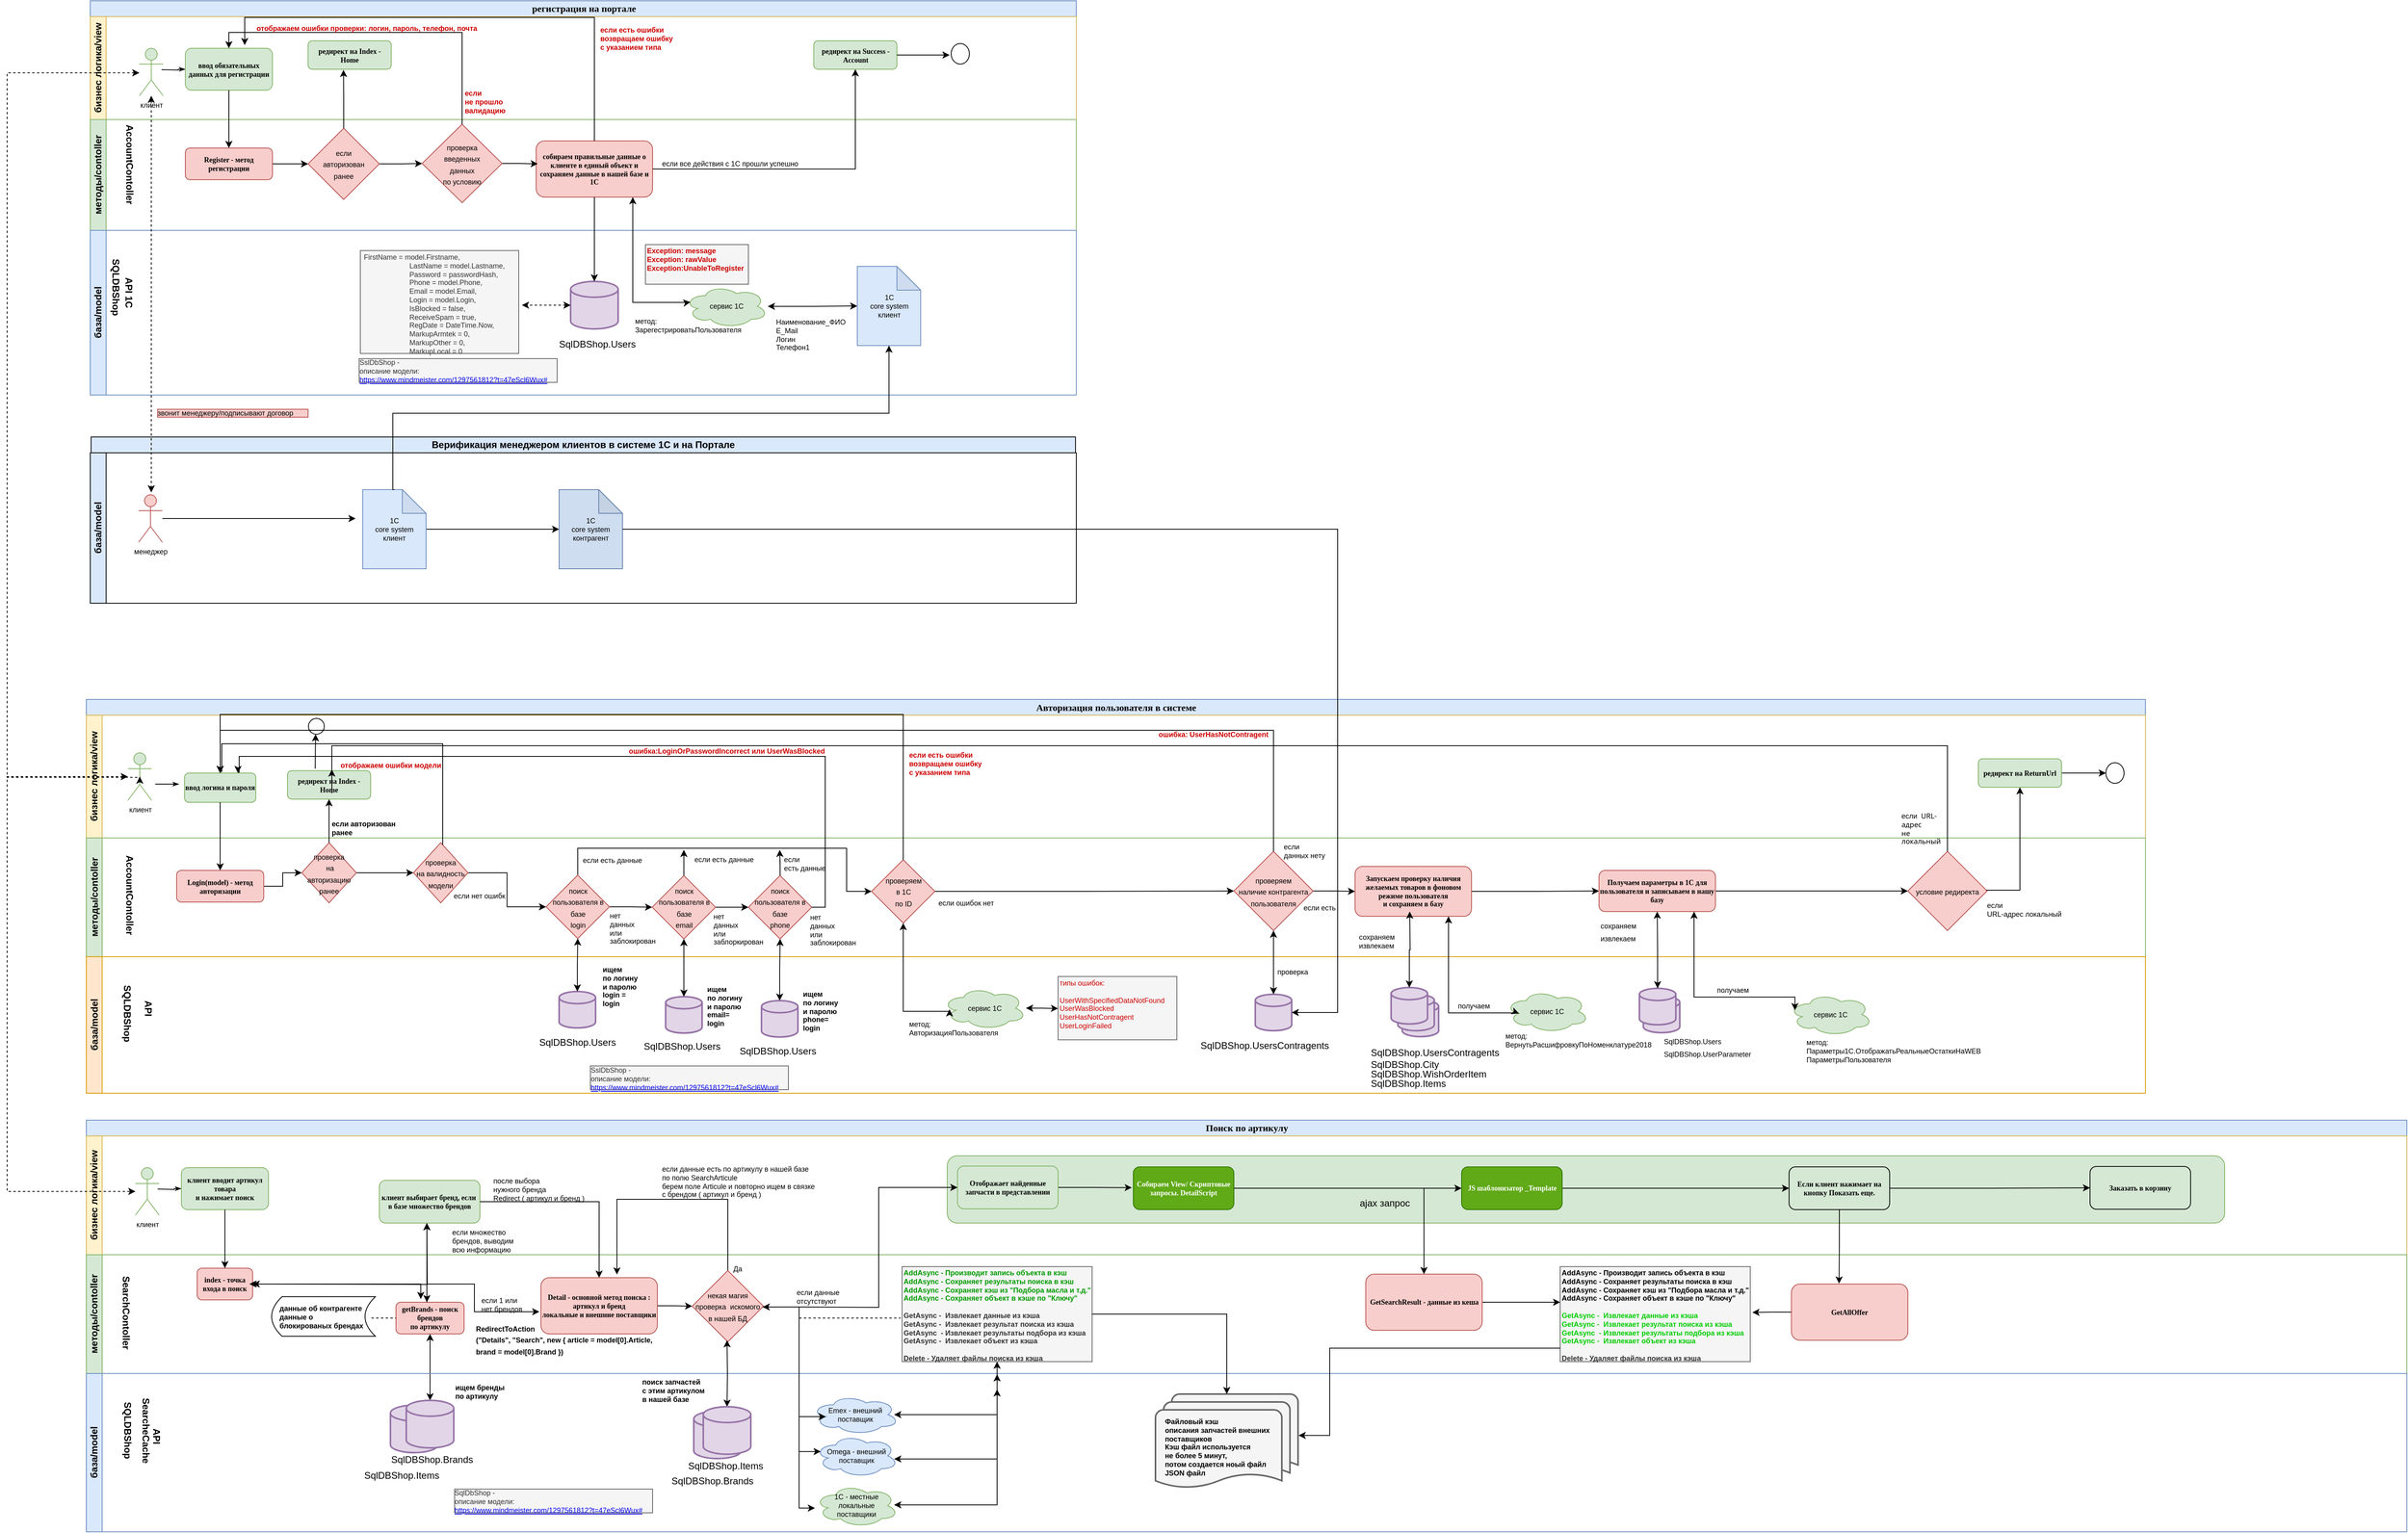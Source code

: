 <mxfile version="11.1.2" type="github"><diagram name="Page-1" id="c7488fd3-1785-93aa-aadb-54a6760d102a"><mxGraphModel dx="1231" dy="3020" grid="1" gridSize="10" guides="1" tooltips="1" connect="1" arrows="1" fold="1" page="1" pageScale="1" pageWidth="3300" pageHeight="2339" background="#ffffff" math="0" shadow="0"><root><mxCell id="0"/><mxCell id="1" parent="0"/><mxCell id="tkmcbwnPDqSYlRcfFHST-173" value="" style="strokeWidth=2;html=1;shape=mxgraph.flowchart.database;whiteSpace=wrap;fontFamily=Helvetica;fontSize=12;fillColor=#e1d5e7;strokeColor=#9673a6;" parent="1" vertex="1"><mxGeometry x="1841.5" y="-68.5" width="46" height="46" as="geometry"/></mxCell><mxCell id="tkmcbwnPDqSYlRcfFHST-124" value="" style="strokeWidth=2;html=1;shape=mxgraph.flowchart.database;whiteSpace=wrap;fontFamily=Helvetica;fontSize=12;fillColor=#e1d5e7;strokeColor=#9673a6;" parent="1" vertex="1"><mxGeometry x="1836" y="-76" width="46" height="46" as="geometry"/></mxCell><mxCell id="2b4e8129b02d487f-1" value="Поиск по артикулу" style="swimlane;html=1;childLayout=stackLayout;horizontal=1;startSize=20;horizontalStack=0;rounded=0;shadow=0;labelBackgroundColor=none;strokeColor=#6c8ebf;strokeWidth=1;fillColor=#dae8fc;fontFamily=Verdana;fontSize=12;align=center;" parent="1" vertex="1"><mxGeometry x="180" y="83" width="2930" height="520" as="geometry"/></mxCell><mxCell id="2b4e8129b02d487f-2" value="бизнес логика/view" style="swimlane;html=1;startSize=20;horizontal=0;fillColor=#fff2cc;strokeColor=#d6b656;fontFamily=Helvetica;" parent="2b4e8129b02d487f-1" vertex="1"><mxGeometry y="20" width="2930" height="150" as="geometry"/></mxCell><mxCell id="50c26FOPiqCkMBl28L9o-12" value="" style="rounded=1;whiteSpace=wrap;html=1;fillColor=#d5e8d4;strokeColor=#82b366;" vertex="1" parent="2b4e8129b02d487f-2"><mxGeometry x="1087" y="25" width="1613" height="85" as="geometry"/></mxCell><mxCell id="2b4e8129b02d487f-18" style="edgeStyle=orthogonalEdgeStyle;rounded=0;html=1;labelBackgroundColor=none;startArrow=none;startFill=0;startSize=5;endArrow=classicThin;endFill=1;endSize=5;jettySize=auto;orthogonalLoop=1;strokeColor=#000000;strokeWidth=1;fontFamily=Verdana;fontSize=8;fontColor=#000000;" parent="2b4e8129b02d487f-2" target="2b4e8129b02d487f-6" edge="1"><mxGeometry relative="1" as="geometry"><mxPoint x="90" y="67" as="sourcePoint"/></mxGeometry></mxCell><mxCell id="2b4e8129b02d487f-6" value="клиент вводит артикул товара&lt;br&gt;и нажимает поиск" style="rounded=1;whiteSpace=wrap;html=1;shadow=0;labelBackgroundColor=none;strokeColor=#82b366;strokeWidth=1;fillColor=#d5e8d4;fontFamily=Verdana;fontSize=9;align=center;fontStyle=1" parent="2b4e8129b02d487f-2" vertex="1"><mxGeometry x="120" y="40" width="110" height="53" as="geometry"/></mxCell><mxCell id="2b4e8129b02d487f-9" value="клиент выбирает бренд, если&amp;nbsp; в базе множество брендов" style="rounded=1;whiteSpace=wrap;html=1;shadow=0;labelBackgroundColor=none;strokeColor=#82b366;strokeWidth=1;fillColor=#d5e8d4;fontFamily=Verdana;fontSize=9;align=center;fontStyle=1" parent="2b4e8129b02d487f-2" vertex="1"><mxGeometry x="370" y="56" width="127" height="54" as="geometry"/></mxCell><mxCell id="N5_DKZOjXNB27eDIZYsI-72" value="после выбора&amp;nbsp;&lt;br&gt;нужного бренда&amp;nbsp;&lt;br&gt;Redirect ( артикул и бренд )" style="text;html=1;resizable=0;points=[];autosize=1;align=left;verticalAlign=top;spacingTop=-4;fontSize=9;fontFamily=Helvetica;" parent="2b4e8129b02d487f-2" vertex="1"><mxGeometry x="511.5" y="49" width="130" height="30" as="geometry"/></mxCell><mxCell id="tkmcbwnPDqSYlRcfFHST-133" style="edgeStyle=orthogonalEdgeStyle;rounded=0;orthogonalLoop=1;jettySize=auto;html=1;entryX=0;entryY=0.5;entryDx=0;entryDy=0;startArrow=none;startFill=0;endArrow=classic;endFill=1;fontSize=9;" parent="2b4e8129b02d487f-2" source="N5_DKZOjXNB27eDIZYsI-171" edge="1"><mxGeometry relative="1" as="geometry"><mxPoint x="1320.118" y="65.235" as="targetPoint"/></mxGeometry></mxCell><mxCell id="N5_DKZOjXNB27eDIZYsI-171" value="Отображает найденные запчасти в представлении" style="rounded=1;whiteSpace=wrap;html=1;shadow=0;labelBackgroundColor=none;strokeColor=#82b366;strokeWidth=1;fillColor=#d5e8d4;fontFamily=Verdana;fontSize=9;align=center;fontStyle=1" parent="2b4e8129b02d487f-2" vertex="1"><mxGeometry x="1100" y="38" width="127" height="54" as="geometry"/></mxCell><mxCell id="tkmcbwnPDqSYlRcfFHST-25" value="клиент" style="shape=umlActor;verticalLabelPosition=bottom;labelBackgroundColor=#ffffff;verticalAlign=top;html=1;outlineConnect=0;fontSize=9;fillColor=#d5e8d4;strokeColor=#82b366;" parent="2b4e8129b02d487f-2" vertex="1"><mxGeometry x="62" y="40" width="30" height="60" as="geometry"/></mxCell><mxCell id="50c26FOPiqCkMBl28L9o-8" style="edgeStyle=orthogonalEdgeStyle;rounded=0;orthogonalLoop=1;jettySize=auto;html=1;" edge="1" parent="2b4e8129b02d487f-2" source="50c26FOPiqCkMBl28L9o-1" target="50c26FOPiqCkMBl28L9o-6"><mxGeometry relative="1" as="geometry"/></mxCell><mxCell id="50c26FOPiqCkMBl28L9o-1" value="Собираем View/ Скриптовые запросы. DetailScript" style="rounded=1;whiteSpace=wrap;html=1;shadow=0;labelBackgroundColor=none;strokeColor=#2D7600;strokeWidth=1;fillColor=#60a917;fontFamily=Verdana;fontSize=9;align=center;fontStyle=1;fontColor=#ffffff;" vertex="1" parent="2b4e8129b02d487f-2"><mxGeometry x="1322" y="39" width="127" height="54" as="geometry"/></mxCell><mxCell id="50c26FOPiqCkMBl28L9o-20" style="edgeStyle=orthogonalEdgeStyle;rounded=0;orthogonalLoop=1;jettySize=auto;html=1;" edge="1" parent="2b4e8129b02d487f-2" source="50c26FOPiqCkMBl28L9o-6" target="50c26FOPiqCkMBl28L9o-15"><mxGeometry relative="1" as="geometry"/></mxCell><mxCell id="50c26FOPiqCkMBl28L9o-6" value="JS шаблонизатор _Template" style="rounded=1;whiteSpace=wrap;html=1;shadow=0;labelBackgroundColor=none;strokeColor=#2D7600;strokeWidth=1;fillColor=#60a917;fontFamily=Verdana;fontSize=9;align=center;fontStyle=1;fontColor=#ffffff;" vertex="1" parent="2b4e8129b02d487f-2"><mxGeometry x="1736.5" y="39" width="127" height="54" as="geometry"/></mxCell><mxCell id="50c26FOPiqCkMBl28L9o-22" style="edgeStyle=orthogonalEdgeStyle;rounded=0;orthogonalLoop=1;jettySize=auto;html=1;entryX=0;entryY=0.5;entryDx=0;entryDy=0;" edge="1" parent="2b4e8129b02d487f-2" source="50c26FOPiqCkMBl28L9o-15" target="50c26FOPiqCkMBl28L9o-21"><mxGeometry relative="1" as="geometry"/></mxCell><mxCell id="50c26FOPiqCkMBl28L9o-15" value="Если клиент нажимает на кнопку Показать еще." style="rounded=1;whiteSpace=wrap;html=1;shadow=0;labelBackgroundColor=none;strokeColor=#000000;strokeWidth=1;fillColor=#d5e8d4;fontFamily=Verdana;fontSize=9;align=center;fontStyle=1" vertex="1" parent="2b4e8129b02d487f-2"><mxGeometry x="2150" y="39" width="127" height="54" as="geometry"/></mxCell><mxCell id="50c26FOPiqCkMBl28L9o-21" value="Заказать в корзину" style="rounded=1;whiteSpace=wrap;html=1;shadow=0;labelBackgroundColor=none;strokeColor=#000000;strokeWidth=1;fillColor=#d5e8d4;fontFamily=Verdana;fontSize=9;align=center;fontStyle=1" vertex="1" parent="2b4e8129b02d487f-2"><mxGeometry x="2530" y="38.5" width="127" height="54" as="geometry"/></mxCell><mxCell id="N5_DKZOjXNB27eDIZYsI-1" value="методы/contoller" style="swimlane;html=1;startSize=20;horizontal=0;fillColor=#d5e8d4;strokeColor=#82b366;" parent="2b4e8129b02d487f-1" vertex="1"><mxGeometry y="170" width="2930" height="150" as="geometry"/></mxCell><mxCell id="N5_DKZOjXNB27eDIZYsI-85" value="" style="shape=dataStorage;whiteSpace=wrap;html=1;fontFamily=Helvetica;fontSize=9;" parent="N5_DKZOjXNB27eDIZYsI-1" vertex="1"><mxGeometry x="234" y="53" width="131" height="50" as="geometry"/></mxCell><mxCell id="N5_DKZOjXNB27eDIZYsI-81" value="данные об контрагенте&lt;br&gt;данные о &lt;br&gt;блокированых брендах" style="text;html=1;resizable=0;points=[];autosize=1;align=left;verticalAlign=top;spacingTop=-4;fontSize=9;fontFamily=Helvetica;fontStyle=1" parent="N5_DKZOjXNB27eDIZYsI-1" vertex="1"><mxGeometry x="241.5" y="60" width="110" height="30" as="geometry"/></mxCell><mxCell id="N5_DKZOjXNB27eDIZYsI-87" style="edgeStyle=orthogonalEdgeStyle;rounded=0;orthogonalLoop=1;jettySize=auto;html=1;entryX=0.364;entryY=-0.1;entryDx=0;entryDy=0;entryPerimeter=0;startArrow=classic;startFill=1;fontFamily=Helvetica;fontSize=9;" parent="N5_DKZOjXNB27eDIZYsI-1" source="2b4e8129b02d487f-12" target="N5_DKZOjXNB27eDIZYsI-50" edge="1"><mxGeometry relative="1" as="geometry"/></mxCell><mxCell id="tujPHSc40wLr4RIdO6O2-2" style="edgeStyle=orthogonalEdgeStyle;rounded=0;orthogonalLoop=1;jettySize=auto;html=1;entryX=1.079;entryY=1.1;entryDx=0;entryDy=0;entryPerimeter=0;startArrow=classic;startFill=1;" parent="N5_DKZOjXNB27eDIZYsI-1" target="N5_DKZOjXNB27eDIZYsI-68" edge="1"><mxGeometry relative="1" as="geometry"><mxPoint x="430" y="60" as="sourcePoint"/><Array as="points"><mxPoint x="430" y="37"/><mxPoint x="490" y="37"/><mxPoint x="490" y="72"/></Array></mxGeometry></mxCell><mxCell id="2b4e8129b02d487f-12" value="index - точка входа в поиск" style="rounded=1;whiteSpace=wrap;html=1;shadow=0;labelBackgroundColor=none;strokeColor=#b85450;strokeWidth=1;fillColor=#f8cecc;fontFamily=Verdana;fontSize=9;align=center;fontStyle=1" parent="N5_DKZOjXNB27eDIZYsI-1" vertex="1"><mxGeometry x="140" y="17" width="70" height="40" as="geometry"/></mxCell><mxCell id="N5_DKZOjXNB27eDIZYsI-49" value="SearchContoller" style="text;html=1;resizable=0;points=[];autosize=1;align=left;verticalAlign=top;spacingTop=-4;fontSize=12;fontFamily=Helvetica;rotation=90;fontStyle=1" parent="N5_DKZOjXNB27eDIZYsI-1" vertex="1"><mxGeometry y="65" width="100" height="20" as="geometry"/></mxCell><mxCell id="N5_DKZOjXNB27eDIZYsI-50" value="getBrands - поиск брендов&lt;br style=&quot;font-size: 9px&quot;&gt;по артикулу" style="rounded=1;whiteSpace=wrap;html=1;shadow=0;labelBackgroundColor=none;strokeColor=#b85450;strokeWidth=1;fillColor=#f8cecc;fontFamily=Verdana;fontSize=9;align=center;fontStyle=1" parent="N5_DKZOjXNB27eDIZYsI-1" vertex="1"><mxGeometry x="391" y="60" width="86" height="40" as="geometry"/></mxCell><mxCell id="N5_DKZOjXNB27eDIZYsI-68" value="если 1 или &lt;br&gt;нет брендов" style="text;html=1;resizable=0;points=[];autosize=1;align=left;verticalAlign=top;spacingTop=-4;fontSize=9;fontFamily=Helvetica;" parent="N5_DKZOjXNB27eDIZYsI-1" vertex="1"><mxGeometry x="496.5" y="50" width="70" height="20" as="geometry"/></mxCell><mxCell id="tkmcbwnPDqSYlRcfFHST-18" style="edgeStyle=orthogonalEdgeStyle;rounded=0;orthogonalLoop=1;jettySize=auto;html=1;entryX=0;entryY=0.5;entryDx=0;entryDy=0;startArrow=none;startFill=0;endArrow=classic;endFill=1;fontSize=9;" parent="N5_DKZOjXNB27eDIZYsI-1" source="N5_DKZOjXNB27eDIZYsI-69" target="tkmcbwnPDqSYlRcfFHST-1" edge="1"><mxGeometry relative="1" as="geometry"/></mxCell><mxCell id="N5_DKZOjXNB27eDIZYsI-69" value="Detail - основной метод поиска : артикул и бренд&lt;br&gt;локальные и внешние поставщики" style="rounded=1;whiteSpace=wrap;html=1;shadow=0;labelBackgroundColor=none;strokeColor=#b85450;strokeWidth=1;fillColor=#f8cecc;fontFamily=Verdana;fontSize=9;align=center;fontStyle=1" parent="N5_DKZOjXNB27eDIZYsI-1" vertex="1"><mxGeometry x="574" y="29" width="147" height="71" as="geometry"/></mxCell><mxCell id="N5_DKZOjXNB27eDIZYsI-89" value="" style="endArrow=none;dashed=1;html=1;fontFamily=Helvetica;fontSize=9;entryX=0;entryY=0.5;entryDx=0;entryDy=0;" parent="N5_DKZOjXNB27eDIZYsI-1" target="N5_DKZOjXNB27eDIZYsI-50" edge="1"><mxGeometry width="50" height="50" relative="1" as="geometry"><mxPoint x="360" y="80" as="sourcePoint"/><mxPoint x="50" y="320" as="targetPoint"/></mxGeometry></mxCell><mxCell id="N5_DKZOjXNB27eDIZYsI-156" value="&lt;font color=&quot;#009900&quot;&gt;AddAsync -&amp;nbsp;Производит запись объекта в кэш&lt;br&gt;AddAsync -&amp;nbsp;Сохраняет результаты поиска в кэш&lt;br&gt;AddAsync -&amp;nbsp;Сохраняет кэш из &quot;Подбора масла и т.д.&quot;&lt;br&gt;AddAsync -&amp;nbsp;Сохраняет объект в кэше по &quot;Ключу&quot;&lt;/font&gt;&lt;br&gt;&lt;br&gt;GetAsync -&amp;nbsp; Извлекает данные из кэша&lt;br&gt;GetAsync -&amp;nbsp; Извлекает результат поиска из кэша&lt;br&gt;GetAsync&amp;nbsp; - Извлекает результаты подбора из кэша&lt;br&gt;GetAsync -&amp;nbsp; Извлекает объект из кэша&lt;br&gt;&lt;br&gt;Delete -&amp;nbsp;Удаляет файлы поиска из кэша" style="text;html=1;resizable=0;points=[];autosize=1;align=left;verticalAlign=top;spacingTop=-4;fontSize=9;fontFamily=Helvetica;fontStyle=1;fillColor=#f5f5f5;strokeColor=#666666;fontColor=#333333;" parent="N5_DKZOjXNB27eDIZYsI-1" vertex="1"><mxGeometry x="1030" y="15" width="240" height="120" as="geometry"/></mxCell><mxCell id="tkmcbwnPDqSYlRcfFHST-3" style="edgeStyle=orthogonalEdgeStyle;rounded=0;orthogonalLoop=1;jettySize=auto;html=1;entryX=0.653;entryY=-0.056;entryDx=0;entryDy=0;entryPerimeter=0;startArrow=none;startFill=0;endArrow=classic;endFill=1;" parent="N5_DKZOjXNB27eDIZYsI-1" source="tkmcbwnPDqSYlRcfFHST-1" target="N5_DKZOjXNB27eDIZYsI-69" edge="1"><mxGeometry relative="1" as="geometry"><Array as="points"><mxPoint x="810" y="-70"/><mxPoint x="670" y="-70"/></Array></mxGeometry></mxCell><mxCell id="tkmcbwnPDqSYlRcfFHST-1" value="&lt;font style=&quot;font-size: 9px&quot;&gt;некая магия&lt;br&gt;проверка&amp;nbsp; искомого&lt;br&gt;в нашей БД&lt;br&gt;&lt;/font&gt;" style="rhombus;whiteSpace=wrap;html=1;fillColor=#f8cecc;strokeColor=#b85450;" parent="N5_DKZOjXNB27eDIZYsI-1" vertex="1"><mxGeometry x="765" y="20" width="90" height="90" as="geometry"/></mxCell><mxCell id="tkmcbwnPDqSYlRcfFHST-16" value="Да" style="text;html=1;resizable=0;points=[];autosize=1;align=left;verticalAlign=top;spacingTop=-4;fontSize=9;" parent="N5_DKZOjXNB27eDIZYsI-1" vertex="1"><mxGeometry x="815" y="10" width="30" height="10" as="geometry"/></mxCell><mxCell id="tujPHSc40wLr4RIdO6O2-1" value="&lt;font style=&quot;font-size: 9px&quot;&gt;RedirectToAction&lt;br&gt;(&quot;Details&quot;, &quot;Search&quot;, new { article = model[0].Article, &lt;br&gt;brand = model[0].Brand })&lt;/font&gt;" style="text;html=1;resizable=0;points=[];autosize=1;align=left;verticalAlign=top;spacingTop=-4;fontStyle=1" parent="N5_DKZOjXNB27eDIZYsI-1" vertex="1"><mxGeometry x="490" y="83" width="220" height="50" as="geometry"/></mxCell><mxCell id="50c26FOPiqCkMBl28L9o-10" style="edgeStyle=orthogonalEdgeStyle;rounded=0;orthogonalLoop=1;jettySize=auto;html=1;" edge="1" parent="N5_DKZOjXNB27eDIZYsI-1" source="50c26FOPiqCkMBl28L9o-2" target="50c26FOPiqCkMBl28L9o-9"><mxGeometry relative="1" as="geometry"><Array as="points"><mxPoint x="1920" y="60"/><mxPoint x="1920" y="60"/></Array></mxGeometry></mxCell><mxCell id="50c26FOPiqCkMBl28L9o-2" value="GetSearchResult - данные из кеша" style="rounded=1;whiteSpace=wrap;html=1;shadow=0;labelBackgroundColor=none;strokeColor=#b85450;strokeWidth=1;fillColor=#f8cecc;fontFamily=Verdana;fontSize=9;align=center;fontStyle=1" vertex="1" parent="N5_DKZOjXNB27eDIZYsI-1"><mxGeometry x="1615.5" y="24.5" width="147" height="71" as="geometry"/></mxCell><mxCell id="50c26FOPiqCkMBl28L9o-9" value="&lt;font color=&quot;#000000&quot;&gt;AddAsync -&amp;nbsp;Производит запись объекта в кэш&lt;br&gt;AddAsync -&amp;nbsp;Сохраняет результаты поиска в кэш&lt;br&gt;AddAsync -&amp;nbsp;Сохраняет кэш из &quot;Подбора масла и т.д.&quot;&lt;br&gt;AddAsync -&amp;nbsp;Сохраняет объект в кэше по &quot;Ключу&quot;&lt;/font&gt;&lt;br&gt;&lt;br&gt;&lt;font color=&quot;#00CC00&quot;&gt;GetAsync -&amp;nbsp; Извлекает данные из кэша&lt;br&gt;GetAsync -&amp;nbsp; Извлекает результат поиска из кэша&lt;br&gt;GetAsync&amp;nbsp; - Извлекает результаты подбора из кэша&lt;br&gt;GetAsync -&amp;nbsp; Извлекает объект из кэша&lt;/font&gt;&lt;br&gt;&lt;br&gt;Delete -&amp;nbsp;Удаляет файлы поиска из кэша" style="text;html=1;resizable=0;points=[];autosize=1;align=left;verticalAlign=top;spacingTop=-4;fontSize=9;fontFamily=Helvetica;fontStyle=1;fillColor=#f5f5f5;strokeColor=#666666;fontColor=#333333;" vertex="1" parent="N5_DKZOjXNB27eDIZYsI-1"><mxGeometry x="1861" y="15" width="240" height="120" as="geometry"/></mxCell><mxCell id="50c26FOPiqCkMBl28L9o-18" style="edgeStyle=orthogonalEdgeStyle;rounded=0;orthogonalLoop=1;jettySize=auto;html=1;entryX=1.011;entryY=0.482;entryDx=0;entryDy=0;entryPerimeter=0;" edge="1" parent="N5_DKZOjXNB27eDIZYsI-1" source="50c26FOPiqCkMBl28L9o-16" target="50c26FOPiqCkMBl28L9o-9"><mxGeometry relative="1" as="geometry"/></mxCell><mxCell id="50c26FOPiqCkMBl28L9o-16" value="GetAllOffer" style="rounded=1;whiteSpace=wrap;html=1;shadow=0;labelBackgroundColor=none;strokeColor=#b85450;strokeWidth=1;fillColor=#f8cecc;fontFamily=Verdana;fontSize=9;align=center;fontStyle=1" vertex="1" parent="N5_DKZOjXNB27eDIZYsI-1"><mxGeometry x="2153" y="37" width="147" height="71" as="geometry"/></mxCell><mxCell id="N5_DKZOjXNB27eDIZYsI-66" style="edgeStyle=orthogonalEdgeStyle;rounded=0;orthogonalLoop=1;jettySize=auto;html=1;fontFamily=Helvetica;fontSize=12;entryX=0.5;entryY=1;entryDx=0;entryDy=0;" parent="2b4e8129b02d487f-1" edge="1"><mxGeometry relative="1" as="geometry"><mxPoint x="430" y="130" as="targetPoint"/><mxPoint x="430" y="230" as="sourcePoint"/></mxGeometry></mxCell><mxCell id="N5_DKZOjXNB27eDIZYsI-67" style="edgeStyle=orthogonalEdgeStyle;rounded=0;orthogonalLoop=1;jettySize=auto;html=1;entryX=0.5;entryY=0;entryDx=0;entryDy=0;entryPerimeter=0;fontFamily=Helvetica;fontSize=12;startArrow=classic;startFill=1;" parent="2b4e8129b02d487f-1" source="N5_DKZOjXNB27eDIZYsI-50" target="N5_DKZOjXNB27eDIZYsI-60" edge="1"><mxGeometry relative="1" as="geometry"/></mxCell><mxCell id="N5_DKZOjXNB27eDIZYsI-71" style="edgeStyle=orthogonalEdgeStyle;rounded=0;orthogonalLoop=1;jettySize=auto;html=1;entryX=0.5;entryY=0;entryDx=0;entryDy=0;startArrow=none;startFill=0;fontFamily=Helvetica;fontSize=9;" parent="2b4e8129b02d487f-1" source="2b4e8129b02d487f-9" target="N5_DKZOjXNB27eDIZYsI-69" edge="1"><mxGeometry relative="1" as="geometry"/></mxCell><mxCell id="2b4e8129b02d487f-3" value="база/model" style="swimlane;html=1;startSize=20;horizontal=0;fillColor=#dae8fc;strokeColor=#6c8ebf;" parent="2b4e8129b02d487f-1" vertex="1"><mxGeometry y="320" width="2930" height="200" as="geometry"/></mxCell><mxCell id="tkmcbwnPDqSYlRcfFHST-23" value="" style="strokeWidth=2;html=1;shape=mxgraph.flowchart.database;whiteSpace=wrap;fontFamily=Helvetica;fontSize=12;fillColor=#e1d5e7;strokeColor=#9673a6;" parent="2b4e8129b02d487f-3" vertex="1"><mxGeometry x="384" y="40" width="60" height="60" as="geometry"/></mxCell><mxCell id="tkmcbwnPDqSYlRcfFHST-19" value="" style="strokeWidth=2;html=1;shape=mxgraph.flowchart.database;whiteSpace=wrap;fontFamily=Helvetica;fontSize=12;fillColor=#e1d5e7;strokeColor=#9673a6;" parent="2b4e8129b02d487f-3" vertex="1"><mxGeometry x="767" y="47.5" width="60" height="60" as="geometry"/></mxCell><mxCell id="tkmcbwnPDqSYlRcfFHST-20" value="SqlDBShop.Brands" style="text;html=1;resizable=0;points=[];autosize=1;align=left;verticalAlign=top;spacingTop=-4;fontSize=12;fontFamily=Helvetica;" parent="2b4e8129b02d487f-3" vertex="1"><mxGeometry x="737" y="126" width="120" height="20" as="geometry"/></mxCell><mxCell id="N5_DKZOjXNB27eDIZYsI-60" value="" style="strokeWidth=2;html=1;shape=mxgraph.flowchart.database;whiteSpace=wrap;fontFamily=Helvetica;fontSize=12;fillColor=#e1d5e7;strokeColor=#9673a6;" parent="2b4e8129b02d487f-3" vertex="1"><mxGeometry x="404" y="34" width="60" height="60" as="geometry"/></mxCell><mxCell id="N5_DKZOjXNB27eDIZYsI-62" value="SqlDBShop.Brands" style="text;html=1;resizable=0;points=[];autosize=1;align=left;verticalAlign=top;spacingTop=-4;fontSize=12;fontFamily=Helvetica;" parent="2b4e8129b02d487f-3" vertex="1"><mxGeometry x="383" y="99" width="120" height="20" as="geometry"/></mxCell><mxCell id="N5_DKZOjXNB27eDIZYsI-74" value="SQLDBShop" style="text;html=1;resizable=0;points=[];autosize=1;align=left;verticalAlign=top;spacingTop=-4;fontSize=12;fontFamily=Helvetica;rotation=90;fontStyle=1" parent="2b4e8129b02d487f-3" vertex="1"><mxGeometry x="12" y="64" width="80" height="20" as="geometry"/></mxCell><mxCell id="N5_DKZOjXNB27eDIZYsI-88" value="ищем бренды&amp;nbsp;&lt;br&gt;по артикулу&amp;nbsp;" style="text;html=1;resizable=0;points=[];autosize=1;align=left;verticalAlign=top;spacingTop=-4;fontSize=9;fontFamily=Helvetica;fontStyle=1" parent="2b4e8129b02d487f-3" vertex="1"><mxGeometry x="464" y="10" width="80" height="20" as="geometry"/></mxCell><mxCell id="N5_DKZOjXNB27eDIZYsI-150" value="" style="strokeWidth=2;html=1;shape=mxgraph.flowchart.multi-document;whiteSpace=wrap;fontFamily=Helvetica;fontSize=9;fillColor=#f5f5f5;strokeColor=#666666;fontColor=#333333;" parent="2b4e8129b02d487f-3" vertex="1"><mxGeometry x="1350" y="26" width="180" height="120" as="geometry"/></mxCell><mxCell id="N5_DKZOjXNB27eDIZYsI-151" value="Файловый кэш&lt;br&gt;описания запчастей внешних &lt;br&gt;поставщиков&lt;br&gt;Кэш файл используется&lt;br&gt;не более 5 минут,&lt;br&gt;потом создается ноый файл&lt;br&gt;JSON файл" style="text;html=1;resizable=0;points=[];autosize=1;align=left;verticalAlign=top;spacingTop=-4;fontSize=9;fontFamily=Helvetica;fontStyle=1;" parent="2b4e8129b02d487f-3" vertex="1"><mxGeometry x="1360" y="53" width="140" height="80" as="geometry"/></mxCell><mxCell id="N5_DKZOjXNB27eDIZYsI-153" value="SearcheCache" style="text;html=1;resizable=0;points=[];autosize=1;align=left;verticalAlign=top;spacingTop=-4;fontSize=12;fontFamily=Helvetica;rotation=90;fontStyle=1" parent="2b4e8129b02d487f-3" vertex="1"><mxGeometry x="30" y="64" width="90" height="20" as="geometry"/></mxCell><mxCell id="N5_DKZOjXNB27eDIZYsI-159" value="Emex - внешний поставщик" style="ellipse;shape=cloud;whiteSpace=wrap;html=1;fontFamily=Helvetica;fontSize=9;fillColor=#dae8fc;strokeColor=#6c8ebf;" parent="2b4e8129b02d487f-3" vertex="1"><mxGeometry x="916" y="27" width="110" height="50" as="geometry"/></mxCell><mxCell id="N5_DKZOjXNB27eDIZYsI-160" value="Omega - внешний поставщик" style="ellipse;shape=cloud;whiteSpace=wrap;html=1;fontFamily=Helvetica;fontSize=9;fillColor=#dae8fc;strokeColor=#6c8ebf;" parent="2b4e8129b02d487f-3" vertex="1"><mxGeometry x="920" y="77" width="105" height="54" as="geometry"/></mxCell><mxCell id="N5_DKZOjXNB27eDIZYsI-163" value="1С - местные локальные &lt;br&gt;поставщики" style="ellipse;shape=cloud;whiteSpace=wrap;html=1;fontFamily=Helvetica;fontSize=9;fillColor=#d5e8d4;strokeColor=#82b366;" parent="2b4e8129b02d487f-3" vertex="1"><mxGeometry x="920" y="140" width="105" height="54" as="geometry"/></mxCell><mxCell id="tkmcbwnPDqSYlRcfFHST-4" style="edgeStyle=orthogonalEdgeStyle;rounded=0;orthogonalLoop=1;jettySize=auto;html=1;entryX=0.5;entryY=0;entryDx=0;entryDy=0;entryPerimeter=0;fontFamily=Helvetica;fontSize=12;startArrow=classic;startFill=1;" parent="2b4e8129b02d487f-3" target="tkmcbwnPDqSYlRcfFHST-5" edge="1"><mxGeometry relative="1" as="geometry"><mxPoint x="809" y="-42" as="sourcePoint"/></mxGeometry></mxCell><mxCell id="tkmcbwnPDqSYlRcfFHST-5" value="" style="strokeWidth=2;html=1;shape=mxgraph.flowchart.database;whiteSpace=wrap;fontFamily=Helvetica;fontSize=12;fillColor=#e1d5e7;strokeColor=#9673a6;" parent="2b4e8129b02d487f-3" vertex="1"><mxGeometry x="779" y="42" width="60" height="60" as="geometry"/></mxCell><mxCell id="tkmcbwnPDqSYlRcfFHST-6" value="SqlDBShop.Items" style="text;html=1;resizable=0;points=[];autosize=1;align=left;verticalAlign=top;spacingTop=-4;fontSize=12;fontFamily=Helvetica;" parent="2b4e8129b02d487f-3" vertex="1"><mxGeometry x="758" y="107" width="110" height="20" as="geometry"/></mxCell><mxCell id="tkmcbwnPDqSYlRcfFHST-8" value="поиск запчастей &lt;br style=&quot;font-size: 9px;&quot;&gt;с этим артикулом&lt;br style=&quot;font-size: 9px;&quot;&gt;в нашей базе" style="text;html=1;resizable=0;points=[];autosize=1;align=left;verticalAlign=top;spacingTop=-4;fontSize=9;fontStyle=1" parent="2b4e8129b02d487f-3" vertex="1"><mxGeometry x="700" y="3" width="110" height="40" as="geometry"/></mxCell><mxCell id="tkmcbwnPDqSYlRcfFHST-24" value="SqlDBShop.Items" style="text;html=1;resizable=0;points=[];autosize=1;align=left;verticalAlign=top;spacingTop=-4;fontSize=12;fontFamily=Helvetica;" parent="2b4e8129b02d487f-3" vertex="1"><mxGeometry x="349" y="119" width="110" height="20" as="geometry"/></mxCell><mxCell id="tkmcbwnPDqSYlRcfFHST-92" value="API" style="text;html=1;resizable=0;points=[];autosize=1;align=left;verticalAlign=top;spacingTop=-4;fontSize=12;fontFamily=Helvetica;rotation=90;fontStyle=1" parent="2b4e8129b02d487f-3" vertex="1"><mxGeometry x="73.5" y="72" width="30" height="20" as="geometry"/></mxCell><mxCell id="tkmcbwnPDqSYlRcfFHST-374" value="SqlDbShop -&lt;br&gt;описание модели:&lt;br&gt;&lt;a href=&quot;https://www.mindmeister.com/1297561812?t=47eScl6Wux&quot;&gt;https://www.mindmeister.com/1297561812?t=47eScl6Wux#&lt;/a&gt;" style="text;html=1;resizable=0;points=[];autosize=1;align=left;verticalAlign=top;spacingTop=-5;fontSize=9;spacingBottom=0;spacing=0;fillColor=#f5f5f5;strokeColor=#666666;fontColor=#333333;" parent="2b4e8129b02d487f-3" vertex="1"><mxGeometry x="465" y="146" width="250" height="30" as="geometry"/></mxCell><mxCell id="N5_DKZOjXNB27eDIZYsI-48" style="edgeStyle=orthogonalEdgeStyle;rounded=0;orthogonalLoop=1;jettySize=auto;html=1;entryX=0.5;entryY=0;entryDx=0;entryDy=0;fontFamily=Helvetica;fontSize=12;" parent="2b4e8129b02d487f-1" source="2b4e8129b02d487f-6" target="2b4e8129b02d487f-12" edge="1"><mxGeometry relative="1" as="geometry"/></mxCell><mxCell id="N5_DKZOjXNB27eDIZYsI-157" style="edgeStyle=orthogonalEdgeStyle;rounded=0;orthogonalLoop=1;jettySize=auto;html=1;startArrow=none;startFill=0;fontFamily=Helvetica;fontSize=9;entryX=0.5;entryY=0;entryDx=0;entryDy=0;entryPerimeter=0;" parent="2b4e8129b02d487f-1" source="N5_DKZOjXNB27eDIZYsI-156" target="N5_DKZOjXNB27eDIZYsI-150" edge="1"><mxGeometry relative="1" as="geometry"><mxPoint x="1420" y="320" as="targetPoint"/></mxGeometry></mxCell><mxCell id="N5_DKZOjXNB27eDIZYsI-167" style="edgeStyle=orthogonalEdgeStyle;rounded=0;orthogonalLoop=1;jettySize=auto;html=1;startArrow=classic;startFill=1;fontFamily=Helvetica;fontSize=9;" parent="2b4e8129b02d487f-1" edge="1"><mxGeometry relative="1" as="geometry"><mxPoint x="1150" y="321" as="sourcePoint"/><Array as="points"><mxPoint x="1150" y="372"/></Array><mxPoint x="1020" y="372" as="targetPoint"/></mxGeometry></mxCell><mxCell id="N5_DKZOjXNB27eDIZYsI-168" style="edgeStyle=orthogonalEdgeStyle;rounded=0;orthogonalLoop=1;jettySize=auto;html=1;startArrow=classic;startFill=1;fontFamily=Helvetica;fontSize=9;endArrow=classic;endFill=1;" parent="2b4e8129b02d487f-1" edge="1"><mxGeometry relative="1" as="geometry"><mxPoint x="1150" y="305" as="sourcePoint"/><mxPoint x="1020" y="428" as="targetPoint"/><Array as="points"><mxPoint x="1150" y="428"/></Array></mxGeometry></mxCell><mxCell id="N5_DKZOjXNB27eDIZYsI-169" style="edgeStyle=orthogonalEdgeStyle;rounded=0;orthogonalLoop=1;jettySize=auto;html=1;startArrow=classic;startFill=1;fontFamily=Helvetica;fontSize=9;" parent="2b4e8129b02d487f-1" edge="1"><mxGeometry relative="1" as="geometry"><mxPoint x="1150" y="340" as="sourcePoint"/><Array as="points"><mxPoint x="1150" y="486"/></Array><mxPoint x="1020" y="486" as="targetPoint"/></mxGeometry></mxCell><mxCell id="N5_DKZOjXNB27eDIZYsI-172" style="edgeStyle=orthogonalEdgeStyle;rounded=0;orthogonalLoop=1;jettySize=auto;html=1;entryX=0;entryY=0.5;entryDx=0;entryDy=0;startArrow=none;startFill=0;fontFamily=Helvetica;fontSize=9;" parent="2b4e8129b02d487f-1" target="N5_DKZOjXNB27eDIZYsI-171" edge="1"><mxGeometry relative="1" as="geometry"><mxPoint x="900" y="236" as="sourcePoint"/></mxGeometry></mxCell><mxCell id="tkmcbwnPDqSYlRcfFHST-12" style="edgeStyle=orthogonalEdgeStyle;rounded=0;orthogonalLoop=1;jettySize=auto;html=1;entryX=0.07;entryY=0.4;entryDx=0;entryDy=0;entryPerimeter=0;startArrow=none;startFill=0;endArrow=classic;endFill=1;fontSize=9;" parent="2b4e8129b02d487f-1" source="tkmcbwnPDqSYlRcfFHST-1" target="N5_DKZOjXNB27eDIZYsI-160" edge="1"><mxGeometry relative="1" as="geometry"><Array as="points"><mxPoint x="900" y="236"/><mxPoint x="900" y="419"/></Array></mxGeometry></mxCell><mxCell id="tkmcbwnPDqSYlRcfFHST-13" style="edgeStyle=orthogonalEdgeStyle;rounded=0;orthogonalLoop=1;jettySize=auto;html=1;entryX=0.16;entryY=0.55;entryDx=0;entryDy=0;entryPerimeter=0;startArrow=none;startFill=0;endArrow=classic;endFill=1;fontSize=9;" parent="2b4e8129b02d487f-1" source="tkmcbwnPDqSYlRcfFHST-1" target="N5_DKZOjXNB27eDIZYsI-159" edge="1"><mxGeometry relative="1" as="geometry"><Array as="points"><mxPoint x="900" y="236"/><mxPoint x="900" y="375"/></Array></mxGeometry></mxCell><mxCell id="tujPHSc40wLr4RIdO6O2-5" style="edgeStyle=orthogonalEdgeStyle;rounded=0;orthogonalLoop=1;jettySize=auto;html=1;entryX=0.5;entryY=1;entryDx=0;entryDy=0;startArrow=classic;startFill=1;" parent="2b4e8129b02d487f-1" edge="1"><mxGeometry relative="1" as="geometry"><mxPoint x="206" y="207" as="sourcePoint"/><mxPoint x="430" y="130" as="targetPoint"/></mxGeometry></mxCell><mxCell id="50c26FOPiqCkMBl28L9o-3" style="edgeStyle=orthogonalEdgeStyle;rounded=0;orthogonalLoop=1;jettySize=auto;html=1;entryX=0.5;entryY=0;entryDx=0;entryDy=0;" edge="1" parent="2b4e8129b02d487f-1" source="50c26FOPiqCkMBl28L9o-1" target="50c26FOPiqCkMBl28L9o-2"><mxGeometry relative="1" as="geometry"/></mxCell><mxCell id="50c26FOPiqCkMBl28L9o-11" style="edgeStyle=orthogonalEdgeStyle;rounded=0;orthogonalLoop=1;jettySize=auto;html=1;entryX=1.004;entryY=0.435;entryDx=0;entryDy=0;entryPerimeter=0;" edge="1" parent="2b4e8129b02d487f-1" source="50c26FOPiqCkMBl28L9o-9" target="N5_DKZOjXNB27eDIZYsI-150"><mxGeometry relative="1" as="geometry"><Array as="points"><mxPoint x="1570" y="288"/><mxPoint x="1570" y="398"/></Array></mxGeometry></mxCell><mxCell id="50c26FOPiqCkMBl28L9o-17" style="edgeStyle=orthogonalEdgeStyle;rounded=0;orthogonalLoop=1;jettySize=auto;html=1;entryX=0.409;entryY=-0.008;entryDx=0;entryDy=0;entryPerimeter=0;" edge="1" parent="2b4e8129b02d487f-1" source="50c26FOPiqCkMBl28L9o-15" target="50c26FOPiqCkMBl28L9o-16"><mxGeometry relative="1" as="geometry"/></mxCell><mxCell id="N5_DKZOjXNB27eDIZYsI-90" value="если множество&lt;br&gt;брендов, выводим&amp;nbsp;&lt;br&gt;всю информацию" style="text;html=1;resizable=0;points=[];autosize=1;align=left;verticalAlign=top;spacingTop=-4;fontSize=9;fontFamily=Helvetica;fontStyle=0" parent="1" vertex="1"><mxGeometry x="640" y="217" width="100" height="30" as="geometry"/></mxCell><mxCell id="N5_DKZOjXNB27eDIZYsI-121" value="Авторизация пользователя в системе" style="swimlane;html=1;childLayout=stackLayout;horizontal=1;startSize=20;horizontalStack=0;rounded=0;shadow=0;labelBackgroundColor=none;strokeColor=#6c8ebf;strokeWidth=1;fillColor=#dae8fc;fontFamily=Verdana;fontSize=12;align=center;" parent="1" vertex="1"><mxGeometry x="180" y="-448.5" width="2600" height="497.5" as="geometry"/></mxCell><mxCell id="N5_DKZOjXNB27eDIZYsI-122" value="бизнес логика/view" style="swimlane;html=1;startSize=20;horizontal=0;fillColor=#fff2cc;strokeColor=#d6b656;fontFamily=Helvetica;" parent="N5_DKZOjXNB27eDIZYsI-121" vertex="1"><mxGeometry y="20" width="2600" height="155" as="geometry"/></mxCell><mxCell id="N5_DKZOjXNB27eDIZYsI-123" style="edgeStyle=orthogonalEdgeStyle;rounded=0;html=1;labelBackgroundColor=none;startArrow=none;startFill=0;startSize=5;endArrow=classicThin;endFill=1;endSize=5;jettySize=auto;orthogonalLoop=1;strokeColor=#000000;strokeWidth=1;fontFamily=Verdana;fontSize=8;fontColor=#000000;" parent="N5_DKZOjXNB27eDIZYsI-122" edge="1"><mxGeometry relative="1" as="geometry"><mxPoint x="87" y="87" as="sourcePoint"/><mxPoint x="117" y="87" as="targetPoint"/></mxGeometry></mxCell><mxCell id="N5_DKZOjXNB27eDIZYsI-125" value="ввод логина и пароля" style="rounded=1;whiteSpace=wrap;html=1;shadow=0;labelBackgroundColor=none;strokeColor=#82b366;strokeWidth=1;fillColor=#d5e8d4;fontFamily=Verdana;fontSize=9;align=center;fontStyle=1" parent="N5_DKZOjXNB27eDIZYsI-122" vertex="1"><mxGeometry x="124" y="73" width="90" height="37" as="geometry"/></mxCell><mxCell id="tkmcbwnPDqSYlRcfFHST-27" value="клиент" style="shape=umlActor;verticalLabelPosition=bottom;labelBackgroundColor=#ffffff;verticalAlign=top;html=1;outlineConnect=0;fontSize=9;fillColor=#d5e8d4;strokeColor=#82b366;" parent="N5_DKZOjXNB27eDIZYsI-122" vertex="1"><mxGeometry x="52.5" y="47.5" width="30" height="60" as="geometry"/></mxCell><mxCell id="tkmcbwnPDqSYlRcfFHST-33" value="редирект на Index - Home" style="rounded=1;whiteSpace=wrap;html=1;shadow=0;labelBackgroundColor=none;strokeColor=#82b366;strokeWidth=1;fillColor=#d5e8d4;fontFamily=Verdana;fontSize=9;align=center;fontStyle=1" parent="N5_DKZOjXNB27eDIZYsI-122" vertex="1"><mxGeometry x="254" y="70" width="105" height="36" as="geometry"/></mxCell><mxCell id="tkmcbwnPDqSYlRcfFHST-38" value="" style="endArrow=none;html=1;fontSize=9;exitX=0.5;exitY=1;exitDx=0;exitDy=0;endFill=0;startArrow=classic;startFill=1;entryX=0.333;entryY=-0.069;entryDx=0;entryDy=0;entryPerimeter=0;" parent="N5_DKZOjXNB27eDIZYsI-122" target="tkmcbwnPDqSYlRcfFHST-33" edge="1"><mxGeometry width="50" height="50" relative="1" as="geometry"><mxPoint x="289.5" y="24" as="sourcePoint"/><mxPoint x="304.5" y="70" as="targetPoint"/></mxGeometry></mxCell><mxCell id="tkmcbwnPDqSYlRcfFHST-42" value="" style="ellipse;whiteSpace=wrap;html=1;fontSize=9;" parent="N5_DKZOjXNB27eDIZYsI-122" vertex="1"><mxGeometry x="280.5" y="4" width="20" height="20" as="geometry"/></mxCell><mxCell id="tkmcbwnPDqSYlRcfFHST-35" value="если авторизован&lt;br&gt;ранее" style="text;html=1;resizable=0;points=[];autosize=1;align=left;verticalAlign=top;spacingTop=-4;fontSize=9;fontStyle=1" parent="N5_DKZOjXNB27eDIZYsI-122" vertex="1"><mxGeometry x="308" y="129" width="90" height="20" as="geometry"/></mxCell><mxCell id="tkmcbwnPDqSYlRcfFHST-41" value="отображаем ошибки модели" style="text;html=1;resizable=0;points=[];autosize=1;align=left;verticalAlign=top;spacingTop=-4;fontSize=9;fontStyle=1;fontColor=#CC0000;" parent="N5_DKZOjXNB27eDIZYsI-122" vertex="1"><mxGeometry x="319" y="55" width="130" height="10" as="geometry"/></mxCell><mxCell id="tkmcbwnPDqSYlRcfFHST-85" value="ошибка:LoginOrPasswordIncorrect или&amp;nbsp;UserWasBlocked" style="text;html=1;resizable=0;points=[];autosize=1;align=left;verticalAlign=top;spacingTop=-4;fontSize=9;fontColor=#CC0000;fontStyle=1" parent="N5_DKZOjXNB27eDIZYsI-122" vertex="1"><mxGeometry x="682.5" y="37" width="250" height="10" as="geometry"/></mxCell><mxCell id="tkmcbwnPDqSYlRcfFHST-153" value="если есть ошибки&lt;br&gt;возвращаем ошибку&lt;br&gt;с указанием типа" style="text;html=1;resizable=0;points=[];autosize=1;align=left;verticalAlign=top;spacingTop=-4;fontSize=9;fontColor=#CC0000;fontStyle=1" parent="N5_DKZOjXNB27eDIZYsI-122" vertex="1"><mxGeometry x="1037" y="42" width="100" height="30" as="geometry"/></mxCell><mxCell id="tkmcbwnPDqSYlRcfFHST-384" style="edgeStyle=orthogonalEdgeStyle;rounded=0;orthogonalLoop=1;jettySize=auto;html=1;entryX=0;entryY=0.5;entryDx=0;entryDy=0;startArrow=none;startFill=0;endArrow=classic;endFill=1;fontSize=9;" parent="N5_DKZOjXNB27eDIZYsI-122" source="tkmcbwnPDqSYlRcfFHST-165" target="tkmcbwnPDqSYlRcfFHST-383" edge="1"><mxGeometry relative="1" as="geometry"/></mxCell><mxCell id="tkmcbwnPDqSYlRcfFHST-165" value="редирект на ReturnUrl" style="rounded=1;whiteSpace=wrap;html=1;shadow=0;labelBackgroundColor=none;strokeColor=#82b366;strokeWidth=1;fillColor=#d5e8d4;fontFamily=Verdana;fontSize=9;align=center;fontStyle=1" parent="N5_DKZOjXNB27eDIZYsI-122" vertex="1"><mxGeometry x="2389" y="55" width="105" height="36" as="geometry"/></mxCell><mxCell id="tkmcbwnPDqSYlRcfFHST-170" value="если&amp;nbsp;&lt;span style=&quot;font-family: &amp;#34;segoe ui&amp;#34; , &amp;#34;segoeui&amp;#34; , &amp;#34;segoe wp&amp;#34; , &amp;#34;helvetica neue&amp;#34; , &amp;#34;helvetica&amp;#34; , &amp;#34;tahoma&amp;#34; , &amp;#34;arial&amp;#34; , sans-serif ; white-space: normal ; background-color: rgb(255 , 255 , 255)&quot;&gt;&amp;nbsp;URL-адрес &lt;br&gt;не локальный&lt;/span&gt;" style="text;html=1;resizable=0;points=[];autosize=1;align=left;verticalAlign=top;spacingTop=-4;fontSize=9;" parent="N5_DKZOjXNB27eDIZYsI-122" vertex="1"><mxGeometry x="2290" y="119" width="90" height="30" as="geometry"/></mxCell><mxCell id="tkmcbwnPDqSYlRcfFHST-383" value="" style="ellipse;whiteSpace=wrap;html=1;fontSize=9;" parent="N5_DKZOjXNB27eDIZYsI-122" vertex="1"><mxGeometry x="2550" y="60" width="23" height="26" as="geometry"/></mxCell><mxCell id="N5_DKZOjXNB27eDIZYsI-128" value="методы/contoller" style="swimlane;html=1;startSize=20;horizontal=0;fillColor=#d5e8d4;strokeColor=#82b366;" parent="N5_DKZOjXNB27eDIZYsI-121" vertex="1"><mxGeometry y="175" width="2600" height="150" as="geometry"/></mxCell><mxCell id="tkmcbwnPDqSYlRcfFHST-32" style="edgeStyle=orthogonalEdgeStyle;rounded=0;orthogonalLoop=1;jettySize=auto;html=1;entryX=0;entryY=0.5;entryDx=0;entryDy=0;startArrow=none;startFill=0;endArrow=classic;endFill=1;fontSize=9;" parent="N5_DKZOjXNB27eDIZYsI-128" source="N5_DKZOjXNB27eDIZYsI-132" target="tkmcbwnPDqSYlRcfFHST-31" edge="1"><mxGeometry relative="1" as="geometry"/></mxCell><mxCell id="N5_DKZOjXNB27eDIZYsI-132" value="Login(model) - метод авторизации" style="rounded=1;whiteSpace=wrap;html=1;shadow=0;labelBackgroundColor=none;strokeColor=#b85450;strokeWidth=1;fillColor=#f8cecc;fontFamily=Verdana;fontSize=9;align=center;fontStyle=1" parent="N5_DKZOjXNB27eDIZYsI-128" vertex="1"><mxGeometry x="114" y="41" width="110" height="40" as="geometry"/></mxCell><mxCell id="N5_DKZOjXNB27eDIZYsI-133" value="AccountContoller" style="text;html=1;resizable=0;points=[];autosize=1;align=left;verticalAlign=top;spacingTop=-4;fontSize=12;fontFamily=Helvetica;rotation=90;fontStyle=1" parent="N5_DKZOjXNB27eDIZYsI-128" vertex="1"><mxGeometry y="65" width="110" height="20" as="geometry"/></mxCell><mxCell id="tkmcbwnPDqSYlRcfFHST-86" style="edgeStyle=orthogonalEdgeStyle;rounded=0;orthogonalLoop=1;jettySize=auto;html=1;entryX=0;entryY=0.5;entryDx=0;entryDy=0;startArrow=none;startFill=0;endArrow=classic;endFill=1;fontSize=9;" parent="N5_DKZOjXNB27eDIZYsI-128" source="tkmcbwnPDqSYlRcfFHST-31" target="tkmcbwnPDqSYlRcfFHST-36" edge="1"><mxGeometry relative="1" as="geometry"/></mxCell><mxCell id="tkmcbwnPDqSYlRcfFHST-31" value="&lt;font style=&quot;font-size: 9px&quot;&gt;проверка&lt;br&gt;&amp;nbsp;на авторизацию &lt;br&gt;ранее&lt;br&gt;&lt;/font&gt;" style="rhombus;whiteSpace=wrap;html=1;fillColor=#f8cecc;strokeColor=#b85450;" parent="N5_DKZOjXNB27eDIZYsI-128" vertex="1"><mxGeometry x="272" y="6" width="69" height="76" as="geometry"/></mxCell><mxCell id="tkmcbwnPDqSYlRcfFHST-57" style="edgeStyle=orthogonalEdgeStyle;rounded=0;orthogonalLoop=1;jettySize=auto;html=1;entryX=0;entryY=0.5;entryDx=0;entryDy=0;startArrow=none;startFill=0;endArrow=classic;endFill=1;fontSize=9;" parent="N5_DKZOjXNB27eDIZYsI-128" source="tkmcbwnPDqSYlRcfFHST-36" target="tkmcbwnPDqSYlRcfFHST-43" edge="1"><mxGeometry relative="1" as="geometry"/></mxCell><mxCell id="tkmcbwnPDqSYlRcfFHST-36" value="&lt;font style=&quot;font-size: 9px&quot;&gt;проверка &lt;br&gt;на валидность модели&lt;br&gt;&lt;/font&gt;" style="rhombus;whiteSpace=wrap;html=1;fillColor=#f8cecc;strokeColor=#b85450;" parent="N5_DKZOjXNB27eDIZYsI-128" vertex="1"><mxGeometry x="413" y="6" width="69" height="76" as="geometry"/></mxCell><mxCell id="tkmcbwnPDqSYlRcfFHST-73" style="edgeStyle=orthogonalEdgeStyle;rounded=0;orthogonalLoop=1;jettySize=auto;html=1;entryX=0;entryY=0.5;entryDx=0;entryDy=0;startArrow=none;startFill=0;endArrow=classic;endFill=1;fontSize=9;" parent="N5_DKZOjXNB27eDIZYsI-128" source="tkmcbwnPDqSYlRcfFHST-43" target="tkmcbwnPDqSYlRcfFHST-55" edge="1"><mxGeometry relative="1" as="geometry"/></mxCell><mxCell id="tkmcbwnPDqSYlRcfFHST-380" style="edgeStyle=orthogonalEdgeStyle;rounded=0;orthogonalLoop=1;jettySize=auto;html=1;entryX=0;entryY=0.5;entryDx=0;entryDy=0;startArrow=none;startFill=0;endArrow=classic;endFill=1;fontSize=9;" parent="N5_DKZOjXNB27eDIZYsI-128" source="tkmcbwnPDqSYlRcfFHST-43" target="tkmcbwnPDqSYlRcfFHST-44" edge="1"><mxGeometry relative="1" as="geometry"><Array as="points"><mxPoint x="620" y="13"/><mxPoint x="960" y="13"/><mxPoint x="960" y="67"/></Array></mxGeometry></mxCell><mxCell id="tkmcbwnPDqSYlRcfFHST-43" value="&lt;font style=&quot;font-size: 9px&quot;&gt;поиск пользователя в базе&lt;br&gt;login&lt;br&gt;&lt;/font&gt;" style="rhombus;whiteSpace=wrap;html=1;fillColor=#f8cecc;strokeColor=#b85450;" parent="N5_DKZOjXNB27eDIZYsI-128" vertex="1"><mxGeometry x="580.5" y="47" width="80" height="80" as="geometry"/></mxCell><mxCell id="tkmcbwnPDqSYlRcfFHST-152" style="edgeStyle=orthogonalEdgeStyle;rounded=0;orthogonalLoop=1;jettySize=auto;html=1;entryX=0;entryY=0.5;entryDx=0;entryDy=0;startArrow=none;startFill=0;endArrow=classic;endFill=1;fontSize=9;" parent="N5_DKZOjXNB27eDIZYsI-128" source="tkmcbwnPDqSYlRcfFHST-44" target="tkmcbwnPDqSYlRcfFHST-135" edge="1"><mxGeometry relative="1" as="geometry"/></mxCell><mxCell id="tkmcbwnPDqSYlRcfFHST-44" value="&lt;font style=&quot;font-size: 9px&quot;&gt;проверяем &lt;br&gt;в 1С&lt;br&gt;по ID&lt;br&gt;&lt;/font&gt;" style="rhombus;whiteSpace=wrap;html=1;fillColor=#f8cecc;strokeColor=#b85450;" parent="N5_DKZOjXNB27eDIZYsI-128" vertex="1"><mxGeometry x="991.5" y="27.5" width="80" height="80" as="geometry"/></mxCell><mxCell id="tkmcbwnPDqSYlRcfFHST-47" value="если есть данные" style="text;html=1;resizable=0;points=[];autosize=1;align=left;verticalAlign=top;spacingTop=-4;fontSize=9;" parent="N5_DKZOjXNB27eDIZYsI-128" vertex="1"><mxGeometry x="624.5" y="20" width="90" height="10" as="geometry"/></mxCell><mxCell id="tkmcbwnPDqSYlRcfFHST-75" style="edgeStyle=orthogonalEdgeStyle;rounded=0;orthogonalLoop=1;jettySize=auto;html=1;entryX=0;entryY=0.5;entryDx=0;entryDy=0;startArrow=none;startFill=0;endArrow=classic;endFill=1;fontSize=9;" parent="N5_DKZOjXNB27eDIZYsI-128" source="tkmcbwnPDqSYlRcfFHST-55" target="tkmcbwnPDqSYlRcfFHST-56" edge="1"><mxGeometry relative="1" as="geometry"/></mxCell><mxCell id="tkmcbwnPDqSYlRcfFHST-55" value="&lt;font style=&quot;font-size: 9px&quot;&gt;поиск пользователя в базе&lt;br&gt;email&lt;br&gt;&lt;/font&gt;" style="rhombus;whiteSpace=wrap;html=1;fillColor=#f8cecc;strokeColor=#b85450;" parent="N5_DKZOjXNB27eDIZYsI-128" vertex="1"><mxGeometry x="714.5" y="47.5" width="80" height="80" as="geometry"/></mxCell><mxCell id="tkmcbwnPDqSYlRcfFHST-56" value="&lt;font style=&quot;font-size: 9px&quot;&gt;поиск пользователя в базе&lt;br&gt;phone&lt;br&gt;&lt;/font&gt;" style="rhombus;whiteSpace=wrap;html=1;fillColor=#f8cecc;strokeColor=#b85450;" parent="N5_DKZOjXNB27eDIZYsI-128" vertex="1"><mxGeometry x="836" y="47.5" width="80" height="80" as="geometry"/></mxCell><mxCell id="tkmcbwnPDqSYlRcfFHST-58" value="если нет ошибк" style="text;html=1;resizable=0;points=[];autosize=1;align=left;verticalAlign=top;spacingTop=-4;fontSize=9;" parent="N5_DKZOjXNB27eDIZYsI-128" vertex="1"><mxGeometry x="461.5" y="65" width="80" height="10" as="geometry"/></mxCell><mxCell id="tkmcbwnPDqSYlRcfFHST-61" value="если есть данные" style="text;html=1;resizable=0;points=[];autosize=1;align=left;verticalAlign=top;spacingTop=-4;fontSize=9;" parent="N5_DKZOjXNB27eDIZYsI-128" vertex="1"><mxGeometry x="765.5" y="19" width="90" height="10" as="geometry"/></mxCell><mxCell id="tkmcbwnPDqSYlRcfFHST-62" value="если &lt;br&gt;есть данные" style="text;html=1;resizable=0;points=[];autosize=1;align=left;verticalAlign=top;spacingTop=-4;fontSize=9;" parent="N5_DKZOjXNB27eDIZYsI-128" vertex="1"><mxGeometry x="879" y="19" width="70" height="20" as="geometry"/></mxCell><mxCell id="tkmcbwnPDqSYlRcfFHST-87" value="нет&lt;br&gt;данных&lt;br&gt;или&lt;br&gt;заблокирован" style="text;html=1;resizable=0;points=[];autosize=1;align=left;verticalAlign=top;spacingTop=-4;fontSize=9;" parent="N5_DKZOjXNB27eDIZYsI-128" vertex="1"><mxGeometry x="911.5" y="92.5" width="70" height="50" as="geometry"/></mxCell><mxCell id="tkmcbwnPDqSYlRcfFHST-129" style="edgeStyle=orthogonalEdgeStyle;rounded=0;orthogonalLoop=1;jettySize=auto;html=1;entryX=0;entryY=0.5;entryDx=0;entryDy=0;startArrow=none;startFill=0;endArrow=classic;endFill=1;fontSize=9;" parent="N5_DKZOjXNB27eDIZYsI-128" source="tkmcbwnPDqSYlRcfFHST-94" target="tkmcbwnPDqSYlRcfFHST-95" edge="1"><mxGeometry relative="1" as="geometry"/></mxCell><mxCell id="tkmcbwnPDqSYlRcfFHST-94" value="Запускаем проверку наличия желаемых товаров в фоновом режиме пользователя&lt;br&gt;и сохраняем в базу" style="rounded=1;whiteSpace=wrap;html=1;shadow=0;labelBackgroundColor=none;strokeColor=#b85450;strokeWidth=1;fillColor=#f8cecc;fontFamily=Verdana;fontSize=9;align=center;fontStyle=1" parent="N5_DKZOjXNB27eDIZYsI-128" vertex="1"><mxGeometry x="1602" y="36" width="147" height="63" as="geometry"/></mxCell><mxCell id="tkmcbwnPDqSYlRcfFHST-164" style="edgeStyle=orthogonalEdgeStyle;rounded=0;orthogonalLoop=1;jettySize=auto;html=1;entryX=0;entryY=0.5;entryDx=0;entryDy=0;startArrow=none;startFill=0;endArrow=classic;endFill=1;fontSize=9;" parent="N5_DKZOjXNB27eDIZYsI-128" source="tkmcbwnPDqSYlRcfFHST-95" target="tkmcbwnPDqSYlRcfFHST-163" edge="1"><mxGeometry relative="1" as="geometry"/></mxCell><mxCell id="tkmcbwnPDqSYlRcfFHST-95" value="Получаем параметры в 1С для пользователя и записываем в нашу базу" style="rounded=1;whiteSpace=wrap;html=1;shadow=0;labelBackgroundColor=none;strokeColor=#b85450;strokeWidth=1;fillColor=#f8cecc;fontFamily=Verdana;fontSize=9;align=center;fontStyle=1" parent="N5_DKZOjXNB27eDIZYsI-128" vertex="1"><mxGeometry x="1910" y="41" width="147" height="52" as="geometry"/></mxCell><mxCell id="tkmcbwnPDqSYlRcfFHST-139" style="edgeStyle=orthogonalEdgeStyle;rounded=0;orthogonalLoop=1;jettySize=auto;html=1;entryX=0;entryY=0.5;entryDx=0;entryDy=0;startArrow=none;startFill=0;endArrow=classic;endFill=1;fontSize=9;" parent="N5_DKZOjXNB27eDIZYsI-128" source="tkmcbwnPDqSYlRcfFHST-135" target="tkmcbwnPDqSYlRcfFHST-94" edge="1"><mxGeometry relative="1" as="geometry"/></mxCell><mxCell id="tkmcbwnPDqSYlRcfFHST-135" value="&lt;font style=&quot;font-size: 9px&quot;&gt;проверяем &lt;br&gt;наличие контрагента пользователя&lt;br&gt;&lt;/font&gt;" style="rhombus;whiteSpace=wrap;html=1;fillColor=#f8cecc;strokeColor=#b85450;" parent="N5_DKZOjXNB27eDIZYsI-128" vertex="1"><mxGeometry x="1449" y="17" width="100" height="100" as="geometry"/></mxCell><mxCell id="tkmcbwnPDqSYlRcfFHST-145" value="если есть" style="text;html=1;resizable=0;points=[];autosize=1;align=left;verticalAlign=top;spacingTop=-4;fontSize=9;" parent="N5_DKZOjXNB27eDIZYsI-128" vertex="1"><mxGeometry x="1535" y="80.5" width="60" height="10" as="geometry"/></mxCell><mxCell id="tkmcbwnPDqSYlRcfFHST-154" value="если ошибок нет" style="text;html=1;resizable=0;points=[];autosize=1;align=left;verticalAlign=top;spacingTop=-4;fontSize=9;" parent="N5_DKZOjXNB27eDIZYsI-128" vertex="1"><mxGeometry x="1073.5" y="74.5" width="90" height="10" as="geometry"/></mxCell><mxCell id="tkmcbwnPDqSYlRcfFHST-163" value="&lt;font style=&quot;font-size: 9px&quot;&gt;условие редиректа&lt;br&gt;&lt;/font&gt;" style="rhombus;whiteSpace=wrap;html=1;fillColor=#f8cecc;strokeColor=#b85450;" parent="N5_DKZOjXNB27eDIZYsI-128" vertex="1"><mxGeometry x="2300" y="17" width="100" height="100" as="geometry"/></mxCell><mxCell id="tkmcbwnPDqSYlRcfFHST-169" value="если&amp;nbsp;&amp;nbsp;&lt;br&gt;URL-адрес локальный" style="text;html=1;fontSize=9;" parent="N5_DKZOjXNB27eDIZYsI-128" vertex="1"><mxGeometry x="2398" y="73" width="92" height="30" as="geometry"/></mxCell><mxCell id="tkmcbwnPDqSYlRcfFHST-185" value="сохраняем&lt;br&gt;извлекаем" style="text;html=1;resizable=0;points=[];autosize=1;align=left;verticalAlign=top;spacingTop=-4;fontSize=9;" parent="N5_DKZOjXNB27eDIZYsI-128" vertex="1"><mxGeometry x="1605" y="117.5" width="60" height="20" as="geometry"/></mxCell><mxCell id="tkmcbwnPDqSYlRcfFHST-183" value="сохраняем" style="text;html=1;resizable=0;points=[];autosize=1;align=left;verticalAlign=top;spacingTop=-4;fontSize=9;" parent="N5_DKZOjXNB27eDIZYsI-128" vertex="1"><mxGeometry x="1910" y="103.5" width="60" height="10" as="geometry"/></mxCell><mxCell id="tkmcbwnPDqSYlRcfFHST-184" value="извлекаем" style="text;html=1;resizable=0;points=[];autosize=1;align=left;verticalAlign=top;spacingTop=-4;fontSize=9;" parent="N5_DKZOjXNB27eDIZYsI-128" vertex="1"><mxGeometry x="1910" y="119.5" width="60" height="10" as="geometry"/></mxCell><mxCell id="N5_DKZOjXNB27eDIZYsI-146" style="edgeStyle=orthogonalEdgeStyle;rounded=0;orthogonalLoop=1;jettySize=auto;html=1;entryX=0.5;entryY=0;entryDx=0;entryDy=0;fontFamily=Helvetica;fontSize=12;" parent="N5_DKZOjXNB27eDIZYsI-121" source="N5_DKZOjXNB27eDIZYsI-125" target="N5_DKZOjXNB27eDIZYsI-132" edge="1"><mxGeometry relative="1" as="geometry"/></mxCell><mxCell id="tkmcbwnPDqSYlRcfFHST-34" style="edgeStyle=orthogonalEdgeStyle;rounded=0;orthogonalLoop=1;jettySize=auto;html=1;entryX=0.5;entryY=1;entryDx=0;entryDy=0;startArrow=none;startFill=0;endArrow=classic;endFill=1;fontSize=9;" parent="N5_DKZOjXNB27eDIZYsI-121" source="tkmcbwnPDqSYlRcfFHST-31" target="tkmcbwnPDqSYlRcfFHST-33" edge="1"><mxGeometry relative="1" as="geometry"/></mxCell><mxCell id="N5_DKZOjXNB27eDIZYsI-141" value="база/model" style="swimlane;html=1;startSize=20;horizontal=0;fillColor=#ffe6cc;strokeColor=#d79b00;" parent="N5_DKZOjXNB27eDIZYsI-121" vertex="1"><mxGeometry y="325" width="2600" height="172.5" as="geometry"/></mxCell><mxCell id="N5_DKZOjXNB27eDIZYsI-144" value="SQLDBShop" style="text;html=1;resizable=0;points=[];autosize=1;align=left;verticalAlign=top;spacingTop=-4;fontSize=12;fontFamily=Helvetica;rotation=90;fontStyle=1" parent="N5_DKZOjXNB27eDIZYsI-141" vertex="1"><mxGeometry x="12" y="64" width="80" height="20" as="geometry"/></mxCell><mxCell id="tkmcbwnPDqSYlRcfFHST-50" value="" style="strokeWidth=2;html=1;shape=mxgraph.flowchart.database;whiteSpace=wrap;fontFamily=Helvetica;fontSize=12;fillColor=#e1d5e7;strokeColor=#9673a6;" parent="N5_DKZOjXNB27eDIZYsI-141" vertex="1"><mxGeometry x="597" y="44" width="46" height="46" as="geometry"/></mxCell><mxCell id="tkmcbwnPDqSYlRcfFHST-51" value="SqlDBShop.Users" style="text;html=1;resizable=0;points=[];autosize=1;align=left;verticalAlign=top;spacingTop=-4;fontSize=12;fontFamily=Helvetica;" parent="N5_DKZOjXNB27eDIZYsI-141" vertex="1"><mxGeometry x="569.5" y="98" width="110" height="20" as="geometry"/></mxCell><mxCell id="tkmcbwnPDqSYlRcfFHST-52" value="ищем&amp;nbsp;&lt;br&gt;по логину &lt;br&gt;и паролю&lt;br&gt;login =&lt;br&gt;login" style="text;html=1;resizable=0;points=[];autosize=1;align=left;verticalAlign=top;spacingTop=-4;fontSize=9;fontFamily=Helvetica;fontStyle=1" parent="N5_DKZOjXNB27eDIZYsI-141" vertex="1"><mxGeometry x="649.5" y="8" width="60" height="60" as="geometry"/></mxCell><mxCell id="tkmcbwnPDqSYlRcfFHST-150" style="edgeStyle=orthogonalEdgeStyle;rounded=0;orthogonalLoop=1;jettySize=auto;html=1;entryX=0;entryY=0.506;entryDx=0;entryDy=0;entryPerimeter=0;startArrow=classic;startFill=1;endArrow=classic;endFill=1;fontSize=9;" parent="N5_DKZOjXNB27eDIZYsI-141" source="tkmcbwnPDqSYlRcfFHST-80" target="tkmcbwnPDqSYlRcfFHST-148" edge="1"><mxGeometry relative="1" as="geometry"/></mxCell><mxCell id="tkmcbwnPDqSYlRcfFHST-80" value="сервис 1С" style="ellipse;shape=cloud;whiteSpace=wrap;html=1;fontFamily=Helvetica;fontSize=9;fillColor=#d5e8d4;strokeColor=#82b366;" parent="N5_DKZOjXNB27eDIZYsI-141" vertex="1"><mxGeometry x="1081.5" y="38" width="105" height="54" as="geometry"/></mxCell><mxCell id="tkmcbwnPDqSYlRcfFHST-93" value="API" style="text;html=1;resizable=0;points=[];autosize=1;align=left;verticalAlign=top;spacingTop=-4;fontSize=12;fontFamily=Helvetica;rotation=90;fontStyle=1" parent="N5_DKZOjXNB27eDIZYsI-141" vertex="1"><mxGeometry x="63.5" y="58" width="30" height="20" as="geometry"/></mxCell><mxCell id="tkmcbwnPDqSYlRcfFHST-121" value="" style="strokeWidth=2;html=1;shape=mxgraph.flowchart.database;whiteSpace=wrap;fontFamily=Helvetica;fontSize=12;fillColor=#e1d5e7;strokeColor=#9673a6;" parent="N5_DKZOjXNB27eDIZYsI-141" vertex="1"><mxGeometry x="1647.5" y="39" width="46" height="46" as="geometry"/></mxCell><mxCell id="tkmcbwnPDqSYlRcfFHST-122" value="SqlDBShop.UsersContragents" style="text;html=1;resizable=0;points=[];autosize=1;align=left;verticalAlign=top;spacingTop=-4;fontSize=12;fontFamily=Helvetica;" parent="N5_DKZOjXNB27eDIZYsI-141" vertex="1"><mxGeometry x="1620" y="111" width="180" height="20" as="geometry"/></mxCell><mxCell id="tkmcbwnPDqSYlRcfFHST-123" value="" style="edgeStyle=orthogonalEdgeStyle;rounded=0;orthogonalLoop=1;jettySize=auto;html=1;startArrow=classic;startFill=1;endArrow=classic;endFill=1;fontSize=9;entryX=0.5;entryY=1;entryDx=0;entryDy=0;" parent="N5_DKZOjXNB27eDIZYsI-141" source="tkmcbwnPDqSYlRcfFHST-121" edge="1"><mxGeometry relative="1" as="geometry"><mxPoint x="1671" y="-57" as="targetPoint"/></mxGeometry></mxCell><mxCell id="tkmcbwnPDqSYlRcfFHST-125" value="" style="strokeWidth=2;html=1;shape=mxgraph.flowchart.database;whiteSpace=wrap;fontFamily=Helvetica;fontSize=12;fillColor=#e1d5e7;strokeColor=#9673a6;" parent="N5_DKZOjXNB27eDIZYsI-141" vertex="1"><mxGeometry x="1966" y="50" width="46" height="46" as="geometry"/></mxCell><mxCell id="tkmcbwnPDqSYlRcfFHST-126" value="" style="strokeWidth=2;html=1;shape=mxgraph.flowchart.database;whiteSpace=wrap;fontFamily=Helvetica;fontSize=12;fillColor=#e1d5e7;strokeColor=#9673a6;" parent="N5_DKZOjXNB27eDIZYsI-141" vertex="1"><mxGeometry x="1961" y="40" width="46" height="46" as="geometry"/></mxCell><mxCell id="tkmcbwnPDqSYlRcfFHST-127" value="SqlDBShop.Users" style="text;html=1;resizable=0;points=[];autosize=1;align=left;verticalAlign=top;spacingTop=-4;fontSize=9;fontFamily=Helvetica;" parent="N5_DKZOjXNB27eDIZYsI-141" vertex="1"><mxGeometry x="1989.5" y="99.5" width="110" height="20" as="geometry"/></mxCell><mxCell id="tkmcbwnPDqSYlRcfFHST-136" value="" style="strokeWidth=2;html=1;shape=mxgraph.flowchart.database;whiteSpace=wrap;fontFamily=Helvetica;fontSize=12;fillColor=#e1d5e7;strokeColor=#9673a6;" parent="N5_DKZOjXNB27eDIZYsI-141" vertex="1"><mxGeometry x="1476" y="47.5" width="46" height="46" as="geometry"/></mxCell><mxCell id="tkmcbwnPDqSYlRcfFHST-137" value="SqlDBShop.UsersContragents" style="text;html=1;resizable=0;points=[];autosize=1;align=left;verticalAlign=top;spacingTop=-4;fontSize=12;fontFamily=Helvetica;" parent="N5_DKZOjXNB27eDIZYsI-141" vertex="1"><mxGeometry x="1405" y="102" width="180" height="20" as="geometry"/></mxCell><mxCell id="tkmcbwnPDqSYlRcfFHST-148" value="типы ошибок:&lt;br&gt;&lt;br&gt;UserWithSpecifiedDataNotFound&lt;br&gt;UserWasBlocked&lt;br&gt;UserHasNotContragent&lt;br&gt;UserLoginFailed&lt;br&gt;&lt;br&gt;" style="text;html=1;resizable=0;points=[];autosize=1;align=left;verticalAlign=top;spacingTop=-4;fontSize=9;fillColor=#f5f5f5;strokeColor=#666666;fontColor=#CC0000;" parent="N5_DKZOjXNB27eDIZYsI-141" vertex="1"><mxGeometry x="1227" y="25" width="150" height="80" as="geometry"/></mxCell><mxCell id="tkmcbwnPDqSYlRcfFHST-158" value="сервис 1С" style="ellipse;shape=cloud;whiteSpace=wrap;html=1;fontFamily=Helvetica;fontSize=9;fillColor=#d5e8d4;strokeColor=#82b366;" parent="N5_DKZOjXNB27eDIZYsI-141" vertex="1"><mxGeometry x="1792" y="42" width="105" height="54" as="geometry"/></mxCell><mxCell id="tkmcbwnPDqSYlRcfFHST-159" value="метод:&lt;br&gt;ВернутьРасшифровкуПоНоменклатуре2018" style="text;html=1;resizable=0;points=[];autosize=1;align=left;verticalAlign=top;spacingTop=-4;fontSize=9;" parent="N5_DKZOjXNB27eDIZYsI-141" vertex="1"><mxGeometry x="1789.5" y="92" width="200" height="20" as="geometry"/></mxCell><mxCell id="tkmcbwnPDqSYlRcfFHST-175" value="сервис 1С" style="ellipse;shape=cloud;whiteSpace=wrap;html=1;fontFamily=Helvetica;fontSize=9;fillColor=#d5e8d4;strokeColor=#82b366;" parent="N5_DKZOjXNB27eDIZYsI-141" vertex="1"><mxGeometry x="2150" y="46" width="105" height="54" as="geometry"/></mxCell><mxCell id="tkmcbwnPDqSYlRcfFHST-177" value="метод:&lt;br&gt;Параметры1С.ОтображатьРеальныеОстаткиНаWEB&lt;br&gt;ПараметрыПользователя" style="text;html=1;resizable=0;points=[];autosize=1;align=left;verticalAlign=top;spacingTop=-4;fontSize=9;" parent="N5_DKZOjXNB27eDIZYsI-141" vertex="1"><mxGeometry x="2170" y="100" width="240" height="30" as="geometry"/></mxCell><mxCell id="tkmcbwnPDqSYlRcfFHST-370" value="SslDbShop -&lt;br&gt;описание модели:&lt;br&gt;&lt;a href=&quot;https://www.mindmeister.com/1297561812?t=47eScl6Wux&quot;&gt;https://www.mindmeister.com/1297561812?t=47eScl6Wux#&lt;/a&gt;" style="text;html=1;resizable=0;points=[];autosize=1;align=left;verticalAlign=top;spacingTop=-5;fontSize=9;fillColor=#f5f5f5;strokeColor=#666666;spacingBottom=0;spacing=0;fontColor=#333333;" parent="N5_DKZOjXNB27eDIZYsI-141" vertex="1"><mxGeometry x="636.5" y="138" width="250" height="30" as="geometry"/></mxCell><mxCell id="tkmcbwnPDqSYlRcfFHST-180" value="получаем" style="text;html=1;resizable=0;points=[];autosize=1;align=left;verticalAlign=top;spacingTop=-4;fontSize=9;" parent="N5_DKZOjXNB27eDIZYsI-141" vertex="1"><mxGeometry x="1729.5" y="54.5" width="60" height="10" as="geometry"/></mxCell><mxCell id="tkmcbwnPDqSYlRcfFHST-182" value="получаем" style="text;html=1;resizable=0;points=[];autosize=1;align=left;verticalAlign=top;spacingTop=-4;fontSize=9;" parent="N5_DKZOjXNB27eDIZYsI-141" vertex="1"><mxGeometry x="2057" y="34.5" width="60" height="10" as="geometry"/></mxCell><mxCell id="tkmcbwnPDqSYlRcfFHST-40" style="edgeStyle=orthogonalEdgeStyle;rounded=0;orthogonalLoop=1;jettySize=auto;html=1;entryX=0.5;entryY=0;entryDx=0;entryDy=0;startArrow=none;startFill=0;endArrow=classic;endFill=1;fontSize=9;" parent="N5_DKZOjXNB27eDIZYsI-121" source="tkmcbwnPDqSYlRcfFHST-36" target="N5_DKZOjXNB27eDIZYsI-125" edge="1"><mxGeometry relative="1" as="geometry"><Array as="points"><mxPoint x="450" y="56"/><mxPoint x="171" y="56"/><mxPoint x="171" y="91"/></Array></mxGeometry></mxCell><mxCell id="tkmcbwnPDqSYlRcfFHST-53" value="" style="edgeStyle=orthogonalEdgeStyle;rounded=0;orthogonalLoop=1;jettySize=auto;html=1;startArrow=classic;startFill=1;endArrow=classic;endFill=1;fontSize=9;" parent="N5_DKZOjXNB27eDIZYsI-121" source="tkmcbwnPDqSYlRcfFHST-50" target="tkmcbwnPDqSYlRcfFHST-43" edge="1"><mxGeometry relative="1" as="geometry"/></mxCell><mxCell id="tkmcbwnPDqSYlRcfFHST-59" value="" style="edgeStyle=orthogonalEdgeStyle;rounded=0;orthogonalLoop=1;jettySize=auto;html=1;startArrow=none;startFill=0;endArrow=classic;endFill=1;fontSize=9;" parent="N5_DKZOjXNB27eDIZYsI-121" source="tkmcbwnPDqSYlRcfFHST-55" edge="1"><mxGeometry relative="1" as="geometry"><mxPoint x="754.5" y="190" as="targetPoint"/></mxGeometry></mxCell><mxCell id="tkmcbwnPDqSYlRcfFHST-60" value="" style="edgeStyle=orthogonalEdgeStyle;rounded=0;orthogonalLoop=1;jettySize=auto;html=1;startArrow=none;startFill=0;endArrow=classic;endFill=1;fontSize=9;" parent="N5_DKZOjXNB27eDIZYsI-121" source="tkmcbwnPDqSYlRcfFHST-56" edge="1"><mxGeometry relative="1" as="geometry"><mxPoint x="875.5" y="190" as="targetPoint"/></mxGeometry></mxCell><mxCell id="tkmcbwnPDqSYlRcfFHST-84" style="edgeStyle=orthogonalEdgeStyle;rounded=0;orthogonalLoop=1;jettySize=auto;html=1;startArrow=none;startFill=0;endArrow=classic;endFill=1;fontSize=9;entryX=0.75;entryY=0;entryDx=0;entryDy=0;" parent="N5_DKZOjXNB27eDIZYsI-121" source="tkmcbwnPDqSYlRcfFHST-56" target="N5_DKZOjXNB27eDIZYsI-125" edge="1"><mxGeometry relative="1" as="geometry"><mxPoint x="951.5" y="70" as="targetPoint"/><Array as="points"><mxPoint x="933" y="263"/><mxPoint x="933" y="72"/><mxPoint x="193" y="72"/><mxPoint x="193" y="92"/></Array></mxGeometry></mxCell><mxCell id="tkmcbwnPDqSYlRcfFHST-138" style="edgeStyle=orthogonalEdgeStyle;rounded=0;orthogonalLoop=1;jettySize=auto;html=1;entryX=0.5;entryY=0;entryDx=0;entryDy=0;entryPerimeter=0;startArrow=classic;startFill=1;endArrow=classic;endFill=1;fontSize=9;" parent="N5_DKZOjXNB27eDIZYsI-121" source="tkmcbwnPDqSYlRcfFHST-135" target="tkmcbwnPDqSYlRcfFHST-136" edge="1"><mxGeometry relative="1" as="geometry"/></mxCell><mxCell id="tkmcbwnPDqSYlRcfFHST-141" style="edgeStyle=orthogonalEdgeStyle;rounded=0;orthogonalLoop=1;jettySize=auto;html=1;startArrow=none;startFill=0;endArrow=classic;endFill=1;fontSize=9;" parent="N5_DKZOjXNB27eDIZYsI-121" source="tkmcbwnPDqSYlRcfFHST-135" target="N5_DKZOjXNB27eDIZYsI-125" edge="1"><mxGeometry relative="1" as="geometry"><Array as="points"><mxPoint x="1499" y="39"/><mxPoint x="169" y="39"/></Array></mxGeometry></mxCell><mxCell id="tkmcbwnPDqSYlRcfFHST-147" style="edgeStyle=orthogonalEdgeStyle;rounded=0;orthogonalLoop=1;jettySize=auto;html=1;entryX=0.081;entryY=0.528;entryDx=0;entryDy=0;entryPerimeter=0;startArrow=classic;startFill=1;endArrow=classic;endFill=1;fontSize=9;" parent="N5_DKZOjXNB27eDIZYsI-121" source="tkmcbwnPDqSYlRcfFHST-44" target="tkmcbwnPDqSYlRcfFHST-80" edge="1"><mxGeometry relative="1" as="geometry"><Array as="points"><mxPoint x="1032" y="394"/><mxPoint x="1090" y="394"/></Array></mxGeometry></mxCell><mxCell id="tkmcbwnPDqSYlRcfFHST-151" style="edgeStyle=orthogonalEdgeStyle;rounded=0;orthogonalLoop=1;jettySize=auto;html=1;startArrow=none;startFill=0;endArrow=classic;endFill=1;fontSize=9;" parent="N5_DKZOjXNB27eDIZYsI-121" source="tkmcbwnPDqSYlRcfFHST-44" target="N5_DKZOjXNB27eDIZYsI-125" edge="1"><mxGeometry relative="1" as="geometry"><Array as="points"><mxPoint x="1031" y="19"/><mxPoint x="169" y="19"/></Array></mxGeometry></mxCell><mxCell id="tkmcbwnPDqSYlRcfFHST-160" style="edgeStyle=orthogonalEdgeStyle;rounded=0;orthogonalLoop=1;jettySize=auto;html=1;entryX=0.16;entryY=0.55;entryDx=0;entryDy=0;entryPerimeter=0;startArrow=classic;startFill=1;endArrow=classic;endFill=1;fontSize=9;" parent="N5_DKZOjXNB27eDIZYsI-121" source="tkmcbwnPDqSYlRcfFHST-94" target="tkmcbwnPDqSYlRcfFHST-158" edge="1"><mxGeometry relative="1" as="geometry"><Array as="points"><mxPoint x="1720" y="396"/><mxPoint x="1807" y="396"/></Array></mxGeometry></mxCell><mxCell id="tkmcbwnPDqSYlRcfFHST-176" style="edgeStyle=orthogonalEdgeStyle;rounded=0;orthogonalLoop=1;jettySize=auto;html=1;entryX=0.07;entryY=0.4;entryDx=0;entryDy=0;entryPerimeter=0;startArrow=classic;startFill=1;endArrow=classic;endFill=1;fontSize=9;" parent="N5_DKZOjXNB27eDIZYsI-121" source="tkmcbwnPDqSYlRcfFHST-95" target="tkmcbwnPDqSYlRcfFHST-175" edge="1"><mxGeometry relative="1" as="geometry"><Array as="points"><mxPoint x="2030" y="376"/><mxPoint x="2157" y="376"/></Array></mxGeometry></mxCell><mxCell id="tkmcbwnPDqSYlRcfFHST-128" value="" style="edgeStyle=orthogonalEdgeStyle;rounded=0;orthogonalLoop=1;jettySize=auto;html=1;startArrow=classic;startFill=1;endArrow=classic;endFill=1;fontSize=9;entryX=0.5;entryY=1;entryDx=0;entryDy=0;" parent="N5_DKZOjXNB27eDIZYsI-121" source="tkmcbwnPDqSYlRcfFHST-126" target="tkmcbwnPDqSYlRcfFHST-95" edge="1"><mxGeometry relative="1" as="geometry"><mxPoint x="1979.5" y="269" as="targetPoint"/></mxGeometry></mxCell><mxCell id="tkmcbwnPDqSYlRcfFHST-166" style="edgeStyle=orthogonalEdgeStyle;rounded=0;orthogonalLoop=1;jettySize=auto;html=1;startArrow=none;startFill=0;endArrow=classic;endFill=1;fontSize=9;entryX=0.5;entryY=1;entryDx=0;entryDy=0;" parent="N5_DKZOjXNB27eDIZYsI-121" source="tkmcbwnPDqSYlRcfFHST-163" target="tkmcbwnPDqSYlRcfFHST-165" edge="1"><mxGeometry relative="1" as="geometry"><mxPoint x="2440" y="138.5" as="targetPoint"/><Array as="points"><mxPoint x="2442" y="241"/></Array></mxGeometry></mxCell><mxCell id="N5_DKZOjXNB27eDIZYsI-158" value="" style="endArrow=none;dashed=1;html=1;fontFamily=Helvetica;fontSize=9;entryX=-0.008;entryY=0.542;entryDx=0;entryDy=0;entryPerimeter=0;" parent="1" target="N5_DKZOjXNB27eDIZYsI-156" edge="1"><mxGeometry width="50" height="50" relative="1" as="geometry"><mxPoint x="1080" y="333" as="sourcePoint"/><mxPoint x="450" y="583" as="targetPoint"/></mxGeometry></mxCell><mxCell id="tkmcbwnPDqSYlRcfFHST-7" style="edgeStyle=orthogonalEdgeStyle;rounded=0;orthogonalLoop=1;jettySize=auto;html=1;startArrow=classic;startFill=1;endArrow=classic;endFill=1;" parent="1" source="tkmcbwnPDqSYlRcfFHST-1" edge="1"><mxGeometry relative="1" as="geometry"><mxPoint x="1100" y="573" as="targetPoint"/><Array as="points"><mxPoint x="1080" y="319"/><mxPoint x="1080" y="573"/></Array></mxGeometry></mxCell><mxCell id="tkmcbwnPDqSYlRcfFHST-9" value="если данные есть по артикулу в нашей базе &lt;br&gt;по полю SearchArticule&lt;br&gt;берем поле Articule и повторно ищем в связке&amp;nbsp;&lt;br&gt;с брендом ( артикул и бренд )" style="text;html=1;resizable=0;points=[];autosize=1;align=left;verticalAlign=top;spacingTop=-4;fontSize=9;" parent="1" vertex="1"><mxGeometry x="905" y="137" width="210" height="50" as="geometry"/></mxCell><mxCell id="tkmcbwnPDqSYlRcfFHST-10" value="если данные&amp;nbsp;&lt;br&gt;отсутствуют&lt;br&gt;" style="text;html=1;resizable=0;points=[];autosize=1;align=left;verticalAlign=top;spacingTop=-4;fontSize=9;" parent="1" vertex="1"><mxGeometry x="1075" y="293" width="70" height="20" as="geometry"/></mxCell><mxCell id="tkmcbwnPDqSYlRcfFHST-65" value="" style="strokeWidth=2;html=1;shape=mxgraph.flowchart.database;whiteSpace=wrap;fontFamily=Helvetica;fontSize=12;fillColor=#e1d5e7;strokeColor=#9673a6;" parent="1" vertex="1"><mxGeometry x="911.5" y="-73" width="46" height="46" as="geometry"/></mxCell><mxCell id="tkmcbwnPDqSYlRcfFHST-66" value="SqlDBShop.Users" style="text;html=1;resizable=0;points=[];autosize=1;align=left;verticalAlign=top;spacingTop=-4;fontSize=12;fontFamily=Helvetica;" parent="1" vertex="1"><mxGeometry x="882" y="-20" width="110" height="20" as="geometry"/></mxCell><mxCell id="tkmcbwnPDqSYlRcfFHST-67" value="ищем&amp;nbsp;&lt;br&gt;по логину&lt;br&gt;и паролю&lt;br&gt;email=&lt;br&gt;login" style="text;html=1;resizable=0;points=[];autosize=1;align=left;verticalAlign=top;spacingTop=-4;fontSize=9;fontFamily=Helvetica;fontStyle=1" parent="1" vertex="1"><mxGeometry x="962" y="-90" width="60" height="60" as="geometry"/></mxCell><mxCell id="tkmcbwnPDqSYlRcfFHST-68" value="" style="edgeStyle=orthogonalEdgeStyle;rounded=0;orthogonalLoop=1;jettySize=auto;html=1;startArrow=classic;startFill=1;endArrow=classic;endFill=1;fontSize=9;entryX=0.5;entryY=1;entryDx=0;entryDy=0;" parent="1" source="tkmcbwnPDqSYlRcfFHST-65" target="tkmcbwnPDqSYlRcfFHST-55" edge="1"><mxGeometry relative="1" as="geometry"><mxPoint x="933" y="-130" as="targetPoint"/></mxGeometry></mxCell><mxCell id="tkmcbwnPDqSYlRcfFHST-69" value="" style="strokeWidth=2;html=1;shape=mxgraph.flowchart.database;whiteSpace=wrap;fontFamily=Helvetica;fontSize=12;fillColor=#e1d5e7;strokeColor=#9673a6;" parent="1" vertex="1"><mxGeometry x="1032.5" y="-68" width="46" height="46" as="geometry"/></mxCell><mxCell id="tkmcbwnPDqSYlRcfFHST-70" value="SqlDBShop.Users" style="text;html=1;resizable=0;points=[];autosize=1;align=left;verticalAlign=top;spacingTop=-4;fontSize=12;fontFamily=Helvetica;" parent="1" vertex="1"><mxGeometry x="1003" y="-14" width="110" height="20" as="geometry"/></mxCell><mxCell id="tkmcbwnPDqSYlRcfFHST-71" value="ищем&amp;nbsp;&lt;br&gt;по логину &lt;br&gt;и паролю&lt;br&gt;phone=&amp;nbsp;&lt;br&gt;login" style="text;html=1;resizable=0;points=[];autosize=1;align=left;verticalAlign=top;spacingTop=-4;fontSize=9;fontFamily=Helvetica;fontStyle=1" parent="1" vertex="1"><mxGeometry x="1083" y="-84" width="60" height="60" as="geometry"/></mxCell><mxCell id="tkmcbwnPDqSYlRcfFHST-72" value="" style="edgeStyle=orthogonalEdgeStyle;rounded=0;orthogonalLoop=1;jettySize=auto;html=1;startArrow=classic;startFill=1;endArrow=classic;endFill=1;fontSize=9;entryX=0.5;entryY=1;entryDx=0;entryDy=0;" parent="1" source="tkmcbwnPDqSYlRcfFHST-69" target="tkmcbwnPDqSYlRcfFHST-56" edge="1"><mxGeometry relative="1" as="geometry"><mxPoint x="1054" y="-119" as="targetPoint"/></mxGeometry></mxCell><mxCell id="tkmcbwnPDqSYlRcfFHST-77" value="нет &lt;br&gt;данных&lt;br&gt;или &lt;br&gt;заблокирован" style="text;html=1;resizable=0;points=[];autosize=1;align=left;verticalAlign=top;spacingTop=-4;fontSize=9;" parent="1" vertex="1"><mxGeometry x="839" y="-183" width="70" height="50" as="geometry"/></mxCell><mxCell id="tkmcbwnPDqSYlRcfFHST-78" value="нет&lt;br&gt;данных&lt;br&gt;или&lt;br&gt;заблоркирован" style="text;html=1;resizable=0;points=[];autosize=1;align=left;verticalAlign=top;spacingTop=-4;fontSize=9;" parent="1" vertex="1"><mxGeometry x="970" y="-182" width="80" height="50" as="geometry"/></mxCell><mxCell id="tkmcbwnPDqSYlRcfFHST-91" value="метод:&lt;br&gt;АвторизацияПользователя" style="text;html=1;resizable=0;points=[];autosize=1;align=left;verticalAlign=top;spacingTop=-4;fontSize=9;" parent="1" vertex="1"><mxGeometry x="1217" y="-46" width="130" height="20" as="geometry"/></mxCell><mxCell id="tkmcbwnPDqSYlRcfFHST-142" value="ошибка: UserHasNotContragent" style="text;html=1;resizable=0;points=[];autosize=1;align=left;verticalAlign=top;spacingTop=-4;fontSize=9;fontColor=#CC0000;fontStyle=1" parent="1" vertex="1"><mxGeometry x="1532" y="-412" width="150" height="10" as="geometry"/></mxCell><mxCell id="tkmcbwnPDqSYlRcfFHST-146" value="если &lt;br&gt;данных нету" style="text;html=1;resizable=0;points=[];autosize=1;align=left;verticalAlign=top;spacingTop=-4;fontSize=9;" parent="1" vertex="1"><mxGeometry x="1690" y="-270" width="70" height="20" as="geometry"/></mxCell><mxCell id="tkmcbwnPDqSYlRcfFHST-155" value="SqlDBShop.City" style="text;html=1;resizable=0;points=[];autosize=1;align=left;verticalAlign=top;spacingTop=-4;fontSize=12;fontFamily=Helvetica;" parent="1" vertex="1"><mxGeometry x="1800" y="2.5" width="100" height="20" as="geometry"/></mxCell><mxCell id="tkmcbwnPDqSYlRcfFHST-156" value="SqlDBShop.WishOrderItem" style="text;html=1;resizable=0;points=[];autosize=1;align=left;verticalAlign=top;spacingTop=-4;fontSize=12;fontFamily=Helvetica;" parent="1" vertex="1"><mxGeometry x="1800" y="14.5" width="160" height="20" as="geometry"/></mxCell><mxCell id="tkmcbwnPDqSYlRcfFHST-157" value="SqlDBShop.Items" style="text;html=1;resizable=0;points=[];autosize=1;align=left;verticalAlign=top;spacingTop=-4;fontSize=12;fontFamily=Helvetica;" parent="1" vertex="1"><mxGeometry x="1800" y="26.5" width="110" height="20" as="geometry"/></mxCell><mxCell id="tkmcbwnPDqSYlRcfFHST-167" style="edgeStyle=orthogonalEdgeStyle;rounded=0;orthogonalLoop=1;jettySize=auto;html=1;startArrow=none;startFill=0;endArrow=classic;endFill=1;fontSize=9;" parent="1" source="tkmcbwnPDqSYlRcfFHST-163" edge="1"><mxGeometry relative="1" as="geometry"><mxPoint x="490" y="-360" as="targetPoint"/><Array as="points"><mxPoint x="2530" y="-390"/><mxPoint x="490" y="-390"/><mxPoint x="490" y="-330"/></Array></mxGeometry></mxCell><mxCell id="tkmcbwnPDqSYlRcfFHST-178" value="SqlDBShop.UserParameter" style="text;html=1;resizable=0;points=[];autosize=1;align=left;verticalAlign=top;spacingTop=-4;fontSize=9;fontFamily=Helvetica;" parent="1" vertex="1"><mxGeometry x="2170" y="-8.5" width="160" height="20" as="geometry"/></mxCell><mxCell id="tkmcbwnPDqSYlRcfFHST-181" value="проверка" style="text;html=1;resizable=0;points=[];autosize=1;align=left;verticalAlign=top;spacingTop=-4;fontSize=9;" parent="1" vertex="1"><mxGeometry x="1682" y="-112" width="50" height="10" as="geometry"/></mxCell><mxCell id="tkmcbwnPDqSYlRcfFHST-214" value="регистрация на портале" style="swimlane;html=1;childLayout=stackLayout;horizontal=1;startSize=20;horizontalStack=0;rounded=0;shadow=0;labelBackgroundColor=none;strokeColor=#6c8ebf;strokeWidth=1;fillColor=#dae8fc;fontFamily=Verdana;fontSize=12;align=center;" parent="1" vertex="1"><mxGeometry x="185" y="-1331" width="1245" height="498" as="geometry"/></mxCell><mxCell id="tkmcbwnPDqSYlRcfFHST-215" value="бизнес логика/view" style="swimlane;html=1;startSize=20;horizontal=0;fillColor=#fff2cc;strokeColor=#d6b656;fontFamily=Helvetica;" parent="tkmcbwnPDqSYlRcfFHST-214" vertex="1"><mxGeometry y="20" width="1245" height="130" as="geometry"/></mxCell><mxCell id="tkmcbwnPDqSYlRcfFHST-216" style="edgeStyle=orthogonalEdgeStyle;rounded=0;html=1;labelBackgroundColor=none;startArrow=none;startFill=0;startSize=5;endArrow=classicThin;endFill=1;endSize=5;jettySize=auto;orthogonalLoop=1;strokeColor=#000000;strokeWidth=1;fontFamily=Verdana;fontSize=8;fontColor=#000000;" parent="tkmcbwnPDqSYlRcfFHST-215" target="tkmcbwnPDqSYlRcfFHST-217" edge="1"><mxGeometry relative="1" as="geometry"><mxPoint x="90" y="67" as="sourcePoint"/></mxGeometry></mxCell><mxCell id="tkmcbwnPDqSYlRcfFHST-217" value="ввод обязательных&lt;br&gt;данных для регистрации" style="rounded=1;whiteSpace=wrap;html=1;shadow=0;labelBackgroundColor=none;strokeColor=#82b366;strokeWidth=1;fillColor=#d5e8d4;fontFamily=Verdana;fontSize=9;align=center;fontStyle=1" parent="tkmcbwnPDqSYlRcfFHST-215" vertex="1"><mxGeometry x="120" y="40" width="110" height="53" as="geometry"/></mxCell><mxCell id="tkmcbwnPDqSYlRcfFHST-222" value="клиент" style="shape=umlActor;verticalLabelPosition=bottom;labelBackgroundColor=#ffffff;verticalAlign=top;html=1;outlineConnect=0;fontSize=9;fillColor=#d5e8d4;strokeColor=#82b366;" parent="tkmcbwnPDqSYlRcfFHST-215" vertex="1"><mxGeometry x="62" y="40" width="30" height="60" as="geometry"/></mxCell><mxCell id="tkmcbwnPDqSYlRcfFHST-282" value="редирект на Index - Home" style="rounded=1;whiteSpace=wrap;html=1;shadow=0;labelBackgroundColor=none;strokeColor=#82b366;strokeWidth=1;fillColor=#d5e8d4;fontFamily=Verdana;fontSize=9;align=center;fontStyle=1" parent="tkmcbwnPDqSYlRcfFHST-215" vertex="1"><mxGeometry x="275" y="30.5" width="105" height="36" as="geometry"/></mxCell><mxCell id="tkmcbwnPDqSYlRcfFHST-355" value="если есть ошибки&lt;br&gt;возвращаем ошибку&lt;br&gt;с указанием типа" style="text;html=1;resizable=0;points=[];autosize=1;align=left;verticalAlign=top;spacingTop=-4;fontSize=9;fontColor=#CC0000;fontStyle=1" parent="tkmcbwnPDqSYlRcfFHST-215" vertex="1"><mxGeometry x="642" y="8.5" width="100" height="30" as="geometry"/></mxCell><mxCell id="tkmcbwnPDqSYlRcfFHST-375" value="редирект на Success - Account" style="rounded=1;whiteSpace=wrap;html=1;shadow=0;labelBackgroundColor=none;strokeColor=#82b366;strokeWidth=1;fillColor=#d5e8d4;fontFamily=Verdana;fontSize=9;align=center;fontStyle=1" parent="tkmcbwnPDqSYlRcfFHST-215" vertex="1"><mxGeometry x="913.5" y="30.5" width="105" height="36" as="geometry"/></mxCell><mxCell id="tkmcbwnPDqSYlRcfFHST-377" value="" style="ellipse;whiteSpace=wrap;html=1;fontSize=9;" parent="tkmcbwnPDqSYlRcfFHST-215" vertex="1"><mxGeometry x="1087" y="34" width="23" height="26" as="geometry"/></mxCell><mxCell id="tkmcbwnPDqSYlRcfFHST-224" value="методы/contoller" style="swimlane;html=1;startSize=20;horizontal=0;fillColor=#d5e8d4;strokeColor=#82b366;" parent="tkmcbwnPDqSYlRcfFHST-214" vertex="1"><mxGeometry y="150" width="1245" height="140" as="geometry"/></mxCell><mxCell id="tkmcbwnPDqSYlRcfFHST-233" value="собираем правильные данные о клиенте в единый объект и сохраняем данные в нашей базе и 1С" style="rounded=1;whiteSpace=wrap;html=1;shadow=0;labelBackgroundColor=none;strokeColor=#b85450;strokeWidth=1;fillColor=#f8cecc;fontFamily=Verdana;fontSize=9;align=center;fontStyle=1" parent="tkmcbwnPDqSYlRcfFHST-224" vertex="1"><mxGeometry x="563" y="27" width="147" height="71" as="geometry"/></mxCell><mxCell id="tkmcbwnPDqSYlRcfFHST-278" value="AccountContoller" style="text;html=1;resizable=0;points=[];autosize=1;align=left;verticalAlign=top;spacingTop=-4;fontSize=12;fontFamily=Helvetica;rotation=90;fontStyle=1" parent="tkmcbwnPDqSYlRcfFHST-224" vertex="1"><mxGeometry x="-5" y="49.5" width="110" height="20" as="geometry"/></mxCell><mxCell id="tkmcbwnPDqSYlRcfFHST-286" style="edgeStyle=orthogonalEdgeStyle;rounded=0;orthogonalLoop=1;jettySize=auto;html=1;entryX=0;entryY=0.5;entryDx=0;entryDy=0;startArrow=none;startFill=0;endArrow=classic;endFill=1;fontSize=9;" parent="tkmcbwnPDqSYlRcfFHST-224" source="tkmcbwnPDqSYlRcfFHST-279" target="tkmcbwnPDqSYlRcfFHST-285" edge="1"><mxGeometry relative="1" as="geometry"/></mxCell><mxCell id="tkmcbwnPDqSYlRcfFHST-279" value="&lt;font style=&quot;font-size: 9px&quot;&gt;если &lt;br&gt;авторизован&lt;br&gt;ранее&lt;br&gt;&lt;/font&gt;" style="rhombus;whiteSpace=wrap;html=1;fillColor=#f8cecc;strokeColor=#b85450;" parent="tkmcbwnPDqSYlRcfFHST-224" vertex="1"><mxGeometry x="275" y="11" width="90" height="90" as="geometry"/></mxCell><mxCell id="tkmcbwnPDqSYlRcfFHST-284" style="edgeStyle=orthogonalEdgeStyle;rounded=0;orthogonalLoop=1;jettySize=auto;html=1;entryX=0;entryY=0.5;entryDx=0;entryDy=0;startArrow=none;startFill=0;endArrow=classic;endFill=1;fontSize=9;" parent="tkmcbwnPDqSYlRcfFHST-224" source="tkmcbwnPDqSYlRcfFHST-280" target="tkmcbwnPDqSYlRcfFHST-279" edge="1"><mxGeometry relative="1" as="geometry"/></mxCell><mxCell id="tkmcbwnPDqSYlRcfFHST-280" value="Register - метод регистрации" style="rounded=1;whiteSpace=wrap;html=1;shadow=0;labelBackgroundColor=none;strokeColor=#b85450;strokeWidth=1;fillColor=#f8cecc;fontFamily=Verdana;fontSize=9;align=center;fontStyle=1" parent="tkmcbwnPDqSYlRcfFHST-224" vertex="1"><mxGeometry x="120" y="36" width="110" height="40" as="geometry"/></mxCell><mxCell id="tkmcbwnPDqSYlRcfFHST-292" style="edgeStyle=orthogonalEdgeStyle;rounded=0;orthogonalLoop=1;jettySize=auto;html=1;entryX=0.014;entryY=0.408;entryDx=0;entryDy=0;entryPerimeter=0;startArrow=none;startFill=0;endArrow=classic;endFill=1;fontSize=9;" parent="tkmcbwnPDqSYlRcfFHST-224" source="tkmcbwnPDqSYlRcfFHST-285" target="tkmcbwnPDqSYlRcfFHST-233" edge="1"><mxGeometry relative="1" as="geometry"/></mxCell><mxCell id="tkmcbwnPDqSYlRcfFHST-285" value="&lt;font style=&quot;font-size: 9px&quot;&gt;проверка &lt;br&gt;введенных&lt;br&gt;данных&lt;br&gt;по условию&lt;br&gt;&lt;/font&gt;" style="rhombus;whiteSpace=wrap;html=1;fillColor=#f8cecc;strokeColor=#b85450;" parent="tkmcbwnPDqSYlRcfFHST-224" vertex="1"><mxGeometry x="419" y="6" width="101" height="99" as="geometry"/></mxCell><mxCell id="tkmcbwnPDqSYlRcfFHST-242" value="база/model" style="swimlane;html=1;startSize=20;horizontal=0;fillColor=#dae8fc;strokeColor=#6c8ebf;" parent="tkmcbwnPDqSYlRcfFHST-214" vertex="1"><mxGeometry y="290" width="1245" height="208" as="geometry"/></mxCell><mxCell id="tkmcbwnPDqSYlRcfFHST-243" value="" style="strokeWidth=2;html=1;shape=mxgraph.flowchart.database;whiteSpace=wrap;fontFamily=Helvetica;fontSize=12;fillColor=#e1d5e7;strokeColor=#9673a6;" parent="tkmcbwnPDqSYlRcfFHST-242" vertex="1"><mxGeometry x="606.5" y="64.5" width="60" height="60" as="geometry"/></mxCell><mxCell id="tkmcbwnPDqSYlRcfFHST-248" value="SQLDBShop" style="text;html=1;resizable=0;points=[];autosize=1;align=left;verticalAlign=top;spacingTop=-4;fontSize=12;fontFamily=Helvetica;rotation=90;fontStyle=1" parent="tkmcbwnPDqSYlRcfFHST-242" vertex="1"><mxGeometry x="-8" y="64" width="80" height="20" as="geometry"/></mxCell><mxCell id="tkmcbwnPDqSYlRcfFHST-298" style="edgeStyle=orthogonalEdgeStyle;rounded=0;orthogonalLoop=1;jettySize=auto;html=1;startArrow=classic;startFill=1;endArrow=classic;endFill=1;fontSize=9;" parent="tkmcbwnPDqSYlRcfFHST-242" source="tkmcbwnPDqSYlRcfFHST-255" target="tkmcbwnPDqSYlRcfFHST-297" edge="1"><mxGeometry relative="1" as="geometry"/></mxCell><mxCell id="tkmcbwnPDqSYlRcfFHST-255" value="сервис 1С" style="ellipse;shape=cloud;whiteSpace=wrap;html=1;fontFamily=Helvetica;fontSize=9;fillColor=#d5e8d4;strokeColor=#82b366;" parent="tkmcbwnPDqSYlRcfFHST-242" vertex="1"><mxGeometry x="750.5" y="69" width="105" height="54" as="geometry"/></mxCell><mxCell id="tkmcbwnPDqSYlRcfFHST-260" value="SqlDBShop.Users" style="text;html=1;resizable=0;points=[];autosize=1;align=left;verticalAlign=top;spacingTop=-4;fontSize=12;fontFamily=Helvetica;" parent="tkmcbwnPDqSYlRcfFHST-242" vertex="1"><mxGeometry x="589.5" y="133.5" width="110" height="20" as="geometry"/></mxCell><mxCell id="tkmcbwnPDqSYlRcfFHST-261" value="API 1С" style="text;html=1;resizable=0;points=[];autosize=1;align=left;verticalAlign=top;spacingTop=-4;fontSize=12;fontFamily=Helvetica;rotation=90;fontStyle=1" parent="tkmcbwnPDqSYlRcfFHST-242" vertex="1"><mxGeometry x="23.5" y="72" width="50" height="20" as="geometry"/></mxCell><mxCell id="tkmcbwnPDqSYlRcfFHST-295" value="метод:&lt;br&gt;ЗарегестрироватьПользователя" style="text;html=1;fontSize=9;" parent="tkmcbwnPDqSYlRcfFHST-242" vertex="1"><mxGeometry x="686" y="103" width="170" height="30" as="geometry"/></mxCell><mxCell id="tkmcbwnPDqSYlRcfFHST-297" value="1С&lt;br&gt;core system&lt;br&gt;клиент" style="shape=note;whiteSpace=wrap;html=1;backgroundOutline=1;darkOpacity=0.05;fontSize=9;fillColor=#dae8fc;strokeColor=#6c8ebf;" parent="tkmcbwnPDqSYlRcfFHST-242" vertex="1"><mxGeometry x="968.5" y="45.5" width="80" height="100" as="geometry"/></mxCell><mxCell id="tkmcbwnPDqSYlRcfFHST-361" value="&lt;div&gt;&amp;nbsp;FirstName = model.Firstname,&lt;/div&gt;&lt;div&gt;&amp;nbsp; &amp;nbsp; &amp;nbsp; &amp;nbsp; &amp;nbsp; &amp;nbsp; &amp;nbsp; &amp;nbsp; &amp;nbsp; &amp;nbsp; &amp;nbsp; &amp;nbsp; LastName = model.Lastname,&lt;/div&gt;&lt;div&gt;&amp;nbsp; &amp;nbsp; &amp;nbsp; &amp;nbsp; &amp;nbsp; &amp;nbsp; &amp;nbsp; &amp;nbsp; &amp;nbsp; &amp;nbsp; &amp;nbsp; &amp;nbsp; Password = passwordHash,&lt;/div&gt;&lt;div&gt;&amp;nbsp; &amp;nbsp; &amp;nbsp; &amp;nbsp; &amp;nbsp; &amp;nbsp; &amp;nbsp; &amp;nbsp; &amp;nbsp; &amp;nbsp; &amp;nbsp; &amp;nbsp; Phone = model.Phone,&lt;/div&gt;&lt;div&gt;&amp;nbsp; &amp;nbsp; &amp;nbsp; &amp;nbsp; &amp;nbsp; &amp;nbsp; &amp;nbsp; &amp;nbsp; &amp;nbsp; &amp;nbsp; &amp;nbsp; &amp;nbsp; Email = model.Email,&lt;/div&gt;&lt;div&gt;&amp;nbsp; &amp;nbsp; &amp;nbsp; &amp;nbsp; &amp;nbsp; &amp;nbsp; &amp;nbsp; &amp;nbsp; &amp;nbsp; &amp;nbsp; &amp;nbsp; &amp;nbsp; Login = model.Login,&lt;/div&gt;&lt;div&gt;&amp;nbsp; &amp;nbsp; &amp;nbsp; &amp;nbsp; &amp;nbsp; &amp;nbsp; &amp;nbsp; &amp;nbsp; &amp;nbsp; &amp;nbsp; &amp;nbsp; &amp;nbsp; IsBlocked = false,&lt;/div&gt;&lt;div&gt;&amp;nbsp; &amp;nbsp; &amp;nbsp; &amp;nbsp; &amp;nbsp; &amp;nbsp; &amp;nbsp; &amp;nbsp; &amp;nbsp; &amp;nbsp; &amp;nbsp; &amp;nbsp; ReceiveSpam = true,&lt;/div&gt;&lt;div&gt;&amp;nbsp; &amp;nbsp; &amp;nbsp; &amp;nbsp; &amp;nbsp; &amp;nbsp; &amp;nbsp; &amp;nbsp; &amp;nbsp; &amp;nbsp; &amp;nbsp; &amp;nbsp; RegDate = DateTime.Now,&lt;/div&gt;&lt;div&gt;&amp;nbsp; &amp;nbsp; &amp;nbsp; &amp;nbsp; &amp;nbsp; &amp;nbsp; &amp;nbsp; &amp;nbsp; &amp;nbsp; &amp;nbsp; &amp;nbsp; &amp;nbsp; MarkupArmtek = 0,&lt;/div&gt;&lt;div&gt;&amp;nbsp; &amp;nbsp; &amp;nbsp; &amp;nbsp; &amp;nbsp; &amp;nbsp; &amp;nbsp; &amp;nbsp; &amp;nbsp; &amp;nbsp; &amp;nbsp; &amp;nbsp; MarkupOther = 0,&lt;/div&gt;&lt;div&gt;&amp;nbsp; &amp;nbsp; &amp;nbsp; &amp;nbsp; &amp;nbsp; &amp;nbsp; &amp;nbsp; &amp;nbsp; &amp;nbsp; &amp;nbsp; &amp;nbsp; &amp;nbsp; MarkupLocal = 0&lt;/div&gt;" style="text;html=1;resizable=0;points=[];autosize=1;align=left;verticalAlign=top;spacingTop=-4;fontSize=9;fillColor=#f5f5f5;strokeColor=#666666;fontColor=#333333;" parent="tkmcbwnPDqSYlRcfFHST-242" vertex="1"><mxGeometry x="341" y="25.5" width="200" height="130" as="geometry"/></mxCell><mxCell id="tkmcbwnPDqSYlRcfFHST-367" value="SslDbShop -&lt;br&gt;описание модели:&lt;br&gt;&lt;a href=&quot;https://www.mindmeister.com/1297561812?t=47eScl6Wux&quot;&gt;https://www.mindmeister.com/1297561812?t=47eScl6Wux#&lt;/a&gt;" style="text;html=1;resizable=0;points=[];autosize=1;align=left;verticalAlign=top;spacingTop=-5;fontSize=9;fillColor=#f5f5f5;strokeColor=#666666;spacingBottom=0;spacing=0;fontColor=#333333;" parent="tkmcbwnPDqSYlRcfFHST-242" vertex="1"><mxGeometry x="339.5" y="162" width="250" height="30" as="geometry"/></mxCell><mxCell id="tkmcbwnPDqSYlRcfFHST-281" style="edgeStyle=orthogonalEdgeStyle;rounded=0;orthogonalLoop=1;jettySize=auto;html=1;entryX=0.5;entryY=0;entryDx=0;entryDy=0;startArrow=none;startFill=0;endArrow=classic;endFill=1;fontSize=9;" parent="tkmcbwnPDqSYlRcfFHST-214" source="tkmcbwnPDqSYlRcfFHST-217" target="tkmcbwnPDqSYlRcfFHST-280" edge="1"><mxGeometry relative="1" as="geometry"/></mxCell><mxCell id="tkmcbwnPDqSYlRcfFHST-283" style="edgeStyle=orthogonalEdgeStyle;rounded=0;orthogonalLoop=1;jettySize=auto;html=1;entryX=0.426;entryY=1.022;entryDx=0;entryDy=0;entryPerimeter=0;startArrow=none;startFill=0;endArrow=classic;endFill=1;fontSize=9;" parent="tkmcbwnPDqSYlRcfFHST-214" source="tkmcbwnPDqSYlRcfFHST-279" target="tkmcbwnPDqSYlRcfFHST-282" edge="1"><mxGeometry relative="1" as="geometry"/></mxCell><mxCell id="tkmcbwnPDqSYlRcfFHST-290" style="edgeStyle=orthogonalEdgeStyle;rounded=0;orthogonalLoop=1;jettySize=auto;html=1;entryX=0.5;entryY=0;entryDx=0;entryDy=0;startArrow=none;startFill=0;endArrow=classic;endFill=1;fontSize=9;" parent="tkmcbwnPDqSYlRcfFHST-214" source="tkmcbwnPDqSYlRcfFHST-285" target="tkmcbwnPDqSYlRcfFHST-217" edge="1"><mxGeometry relative="1" as="geometry"><Array as="points"><mxPoint x="470" y="40"/><mxPoint x="175" y="40"/></Array></mxGeometry></mxCell><mxCell id="tkmcbwnPDqSYlRcfFHST-293" style="edgeStyle=orthogonalEdgeStyle;rounded=0;orthogonalLoop=1;jettySize=auto;html=1;entryX=0.5;entryY=0;entryDx=0;entryDy=0;entryPerimeter=0;startArrow=none;startFill=0;endArrow=classic;endFill=1;fontSize=9;" parent="tkmcbwnPDqSYlRcfFHST-214" source="tkmcbwnPDqSYlRcfFHST-233" target="tkmcbwnPDqSYlRcfFHST-243" edge="1"><mxGeometry relative="1" as="geometry"/></mxCell><mxCell id="tkmcbwnPDqSYlRcfFHST-294" style="edgeStyle=orthogonalEdgeStyle;rounded=0;orthogonalLoop=1;jettySize=auto;html=1;entryX=0.07;entryY=0.4;entryDx=0;entryDy=0;entryPerimeter=0;startArrow=classic;startFill=1;endArrow=classic;endFill=1;fontSize=9;" parent="tkmcbwnPDqSYlRcfFHST-214" source="tkmcbwnPDqSYlRcfFHST-233" target="tkmcbwnPDqSYlRcfFHST-255" edge="1"><mxGeometry relative="1" as="geometry"><Array as="points"><mxPoint x="685" y="381"/><mxPoint x="755" y="381"/></Array></mxGeometry></mxCell><mxCell id="tkmcbwnPDqSYlRcfFHST-354" style="edgeStyle=orthogonalEdgeStyle;rounded=0;orthogonalLoop=1;jettySize=auto;html=1;entryX=0.682;entryY=-0.075;entryDx=0;entryDy=0;entryPerimeter=0;startArrow=none;startFill=0;endArrow=classic;endFill=1;fontSize=12;" parent="tkmcbwnPDqSYlRcfFHST-214" source="tkmcbwnPDqSYlRcfFHST-233" target="tkmcbwnPDqSYlRcfFHST-217" edge="1"><mxGeometry relative="1" as="geometry"><Array as="points"><mxPoint x="637" y="21"/><mxPoint x="195" y="21"/></Array></mxGeometry></mxCell><mxCell id="tkmcbwnPDqSYlRcfFHST-376" style="edgeStyle=orthogonalEdgeStyle;rounded=0;orthogonalLoop=1;jettySize=auto;html=1;entryX=0.5;entryY=1;entryDx=0;entryDy=0;startArrow=none;startFill=0;endArrow=classic;endFill=1;fontSize=9;" parent="tkmcbwnPDqSYlRcfFHST-214" source="tkmcbwnPDqSYlRcfFHST-233" target="tkmcbwnPDqSYlRcfFHST-375" edge="1"><mxGeometry relative="1" as="geometry"/></mxCell><mxCell id="tkmcbwnPDqSYlRcfFHST-288" value="если&lt;br&gt;не прошло&lt;br&gt;валидацию" style="text;html=1;resizable=0;points=[];autosize=1;align=left;verticalAlign=top;spacingTop=-4;fontSize=9;fontColor=#CC0000;fontStyle=1" parent="1" vertex="1"><mxGeometry x="656" y="-1222" width="60" height="30" as="geometry"/></mxCell><mxCell id="tkmcbwnPDqSYlRcfFHST-289" value="отображаем ошибки проверки: логин, пароль, телефон, почта" style="text;html=1;resizable=0;points=[];autosize=1;align=left;verticalAlign=top;spacingTop=-4;fontSize=9;fontColor=#CC0000;fontStyle=1" parent="1" vertex="1"><mxGeometry x="393" y="-1304" width="270" height="10" as="geometry"/></mxCell><mxCell id="tkmcbwnPDqSYlRcfFHST-299" value="Наименование_ФИО&lt;br&gt;E_Mail&lt;br&gt;Логин&lt;br&gt;Телефон1&lt;br&gt;" style="text;html=1;resizable=0;points=[];autosize=1;align=left;verticalAlign=top;spacingTop=-4;fontSize=9;" parent="1" vertex="1"><mxGeometry x="1049" y="-933" width="100" height="50" as="geometry"/></mxCell><mxCell id="tkmcbwnPDqSYlRcfFHST-300" value="база/model" style="swimlane;html=1;startSize=20;horizontal=0;fillColor=#dae8fc;strokeColor=#000000;" parent="1" vertex="1"><mxGeometry x="185" y="-760" width="1245" height="190" as="geometry"/></mxCell><mxCell id="tkmcbwnPDqSYlRcfFHST-357" style="edgeStyle=orthogonalEdgeStyle;rounded=0;orthogonalLoop=1;jettySize=auto;html=1;entryX=0;entryY=0.5;entryDx=0;entryDy=0;entryPerimeter=0;startArrow=none;startFill=0;endArrow=classic;endFill=1;fontSize=9;" parent="tkmcbwnPDqSYlRcfFHST-300" source="tkmcbwnPDqSYlRcfFHST-309" target="tkmcbwnPDqSYlRcfFHST-356" edge="1"><mxGeometry relative="1" as="geometry"/></mxCell><mxCell id="tkmcbwnPDqSYlRcfFHST-309" value="1С&lt;br&gt;core system&lt;br&gt;клиент" style="shape=note;whiteSpace=wrap;html=1;backgroundOutline=1;darkOpacity=0.05;fontSize=9;fillColor=#dae8fc;strokeColor=#6c8ebf;" parent="tkmcbwnPDqSYlRcfFHST-300" vertex="1"><mxGeometry x="344" y="46.5" width="80" height="100" as="geometry"/></mxCell><mxCell id="tkmcbwnPDqSYlRcfFHST-346" value="менеджер" style="shape=umlActor;verticalLabelPosition=bottom;labelBackgroundColor=#ffffff;verticalAlign=top;html=1;outlineConnect=0;fontSize=9;fillColor=#f8cecc;strokeColor=#b85450;" parent="tkmcbwnPDqSYlRcfFHST-300" vertex="1"><mxGeometry x="61" y="53" width="30" height="60" as="geometry"/></mxCell><mxCell id="tkmcbwnPDqSYlRcfFHST-356" value="1С&lt;br&gt;core system&lt;br&gt;контрагент" style="shape=note;whiteSpace=wrap;html=1;backgroundOutline=1;darkOpacity=0.05;fontSize=9;fillColor=#CFDDF0;strokeColor=#6281AD;" parent="tkmcbwnPDqSYlRcfFHST-300" vertex="1"><mxGeometry x="592" y="46.5" width="80" height="100" as="geometry"/></mxCell><mxCell id="tkmcbwnPDqSYlRcfFHST-345" value="Верификация менеджером клиентов в системе 1С и на Портале" style="rounded=0;whiteSpace=wrap;html=1;fontSize=12;fillColor=#dae8fc;strokeColor=#000000;fontStyle=1" parent="1" vertex="1"><mxGeometry x="186" y="-780" width="1243" height="20" as="geometry"/></mxCell><mxCell id="tkmcbwnPDqSYlRcfFHST-353" value="Exception:&amp;nbsp;message&lt;br style=&quot;font-size: 9px&quot;&gt;Exception:&amp;nbsp;rawValue&lt;br style=&quot;font-size: 9px&quot;&gt;Exception:UnableToRegister&lt;br&gt;&amp;nbsp;&amp;nbsp;" style="text;html=1;resizable=0;points=[];autosize=1;align=left;verticalAlign=top;spacingTop=-4;fontSize=9;fillColor=#f5f5f5;strokeColor=#666666;fontColor=#CC0000;fontStyle=1" parent="1" vertex="1"><mxGeometry x="886" y="-1023" width="130" height="50" as="geometry"/></mxCell><mxCell id="tkmcbwnPDqSYlRcfFHST-359" style="edgeStyle=orthogonalEdgeStyle;rounded=0;orthogonalLoop=1;jettySize=auto;html=1;entryX=1;entryY=0.5;entryDx=0;entryDy=0;entryPerimeter=0;startArrow=none;startFill=0;endArrow=classic;endFill=1;fontSize=9;" parent="1" source="tkmcbwnPDqSYlRcfFHST-356" target="tkmcbwnPDqSYlRcfFHST-136" edge="1"><mxGeometry relative="1" as="geometry"><Array as="points"><mxPoint x="1760" y="-663"/><mxPoint x="1760" y="-53"/></Array></mxGeometry></mxCell><mxCell id="tkmcbwnPDqSYlRcfFHST-363" style="edgeStyle=orthogonalEdgeStyle;rounded=0;orthogonalLoop=1;jettySize=auto;html=1;dashed=1;startArrow=classic;startFill=1;endArrow=classic;endFill=1;fontSize=9;" parent="1" source="tkmcbwnPDqSYlRcfFHST-222" edge="1"><mxGeometry relative="1" as="geometry"><mxPoint x="262" y="-710" as="targetPoint"/></mxGeometry></mxCell><mxCell id="tkmcbwnPDqSYlRcfFHST-364" value="звонит менеджеру/подписывают договор" style="text;html=1;resizable=0;points=[];autosize=1;align=left;verticalAlign=top;spacingTop=-5;fontSize=9;fillColor=#f8cecc;strokeColor=#b85450;spacing=0;" parent="1" vertex="1"><mxGeometry x="270" y="-815" width="190" height="10" as="geometry"/></mxCell><mxCell id="tkmcbwnPDqSYlRcfFHST-365" style="edgeStyle=orthogonalEdgeStyle;rounded=0;orthogonalLoop=1;jettySize=auto;html=1;dashed=1;startArrow=classic;startFill=1;endArrow=classic;endFill=1;fontSize=9;" parent="1" source="tkmcbwnPDqSYlRcfFHST-243" edge="1"><mxGeometry relative="1" as="geometry"><mxPoint x="730" y="-946.5" as="targetPoint"/></mxGeometry></mxCell><mxCell id="tkmcbwnPDqSYlRcfFHST-366" style="edgeStyle=orthogonalEdgeStyle;rounded=0;orthogonalLoop=1;jettySize=auto;html=1;entryX=0.5;entryY=0.5;entryDx=0;entryDy=0;entryPerimeter=0;dashed=1;startArrow=classic;startFill=1;endArrow=classic;endFill=1;fontSize=9;" parent="1" source="tkmcbwnPDqSYlRcfFHST-222" target="tkmcbwnPDqSYlRcfFHST-27" edge="1"><mxGeometry relative="1" as="geometry"><Array as="points"><mxPoint x="80" y="-1240"/><mxPoint x="80" y="-350"/></Array></mxGeometry></mxCell><mxCell id="tkmcbwnPDqSYlRcfFHST-371" style="edgeStyle=orthogonalEdgeStyle;rounded=0;orthogonalLoop=1;jettySize=auto;html=1;entryX=0.5;entryY=0;entryDx=0;entryDy=0;entryPerimeter=0;startArrow=classic;startFill=1;endArrow=none;endFill=0;fontSize=9;" parent="1" source="tkmcbwnPDqSYlRcfFHST-297" target="tkmcbwnPDqSYlRcfFHST-309" edge="1"><mxGeometry relative="1" as="geometry"><Array as="points"><mxPoint x="1193" y="-810"/><mxPoint x="567" y="-810"/></Array></mxGeometry></mxCell><mxCell id="tkmcbwnPDqSYlRcfFHST-372" style="edgeStyle=orthogonalEdgeStyle;rounded=0;orthogonalLoop=1;jettySize=auto;html=1;startArrow=classic;startFill=1;endArrow=classic;endFill=1;fontSize=9;dashed=1;" parent="1" source="tkmcbwnPDqSYlRcfFHST-27" target="tkmcbwnPDqSYlRcfFHST-25" edge="1"><mxGeometry relative="1" as="geometry"><Array as="points"><mxPoint x="80" y="-351"/><mxPoint x="80" y="173"/></Array></mxGeometry></mxCell><mxCell id="tkmcbwnPDqSYlRcfFHST-373" style="edgeStyle=orthogonalEdgeStyle;rounded=0;orthogonalLoop=1;jettySize=auto;html=1;startArrow=none;startFill=0;endArrow=classic;endFill=1;fontSize=9;" parent="1" source="tkmcbwnPDqSYlRcfFHST-346" edge="1"><mxGeometry relative="1" as="geometry"><mxPoint x="520" y="-677" as="targetPoint"/></mxGeometry></mxCell><mxCell id="tkmcbwnPDqSYlRcfFHST-378" style="edgeStyle=orthogonalEdgeStyle;rounded=0;orthogonalLoop=1;jettySize=auto;html=1;startArrow=none;startFill=0;endArrow=classic;endFill=1;fontSize=9;" parent="1" source="tkmcbwnPDqSYlRcfFHST-375" edge="1"><mxGeometry relative="1" as="geometry"><mxPoint x="1270" y="-1262.5" as="targetPoint"/></mxGeometry></mxCell><mxCell id="tkmcbwnPDqSYlRcfFHST-379" value="если все действия с 1С прошли успешно" style="text;html=1;resizable=0;points=[];autosize=1;align=left;verticalAlign=top;spacingTop=-4;fontSize=9;" parent="1" vertex="1"><mxGeometry x="905" y="-1133" width="190" height="10" as="geometry"/></mxCell><mxCell id="50c26FOPiqCkMBl28L9o-4" value="ajax запрос" style="text;html=1;resizable=0;points=[];autosize=1;align=left;verticalAlign=top;spacingTop=-4;" vertex="1" parent="1"><mxGeometry x="1786" y="178" width="80" height="20" as="geometry"/></mxCell></root></mxGraphModel></diagram></mxfile>